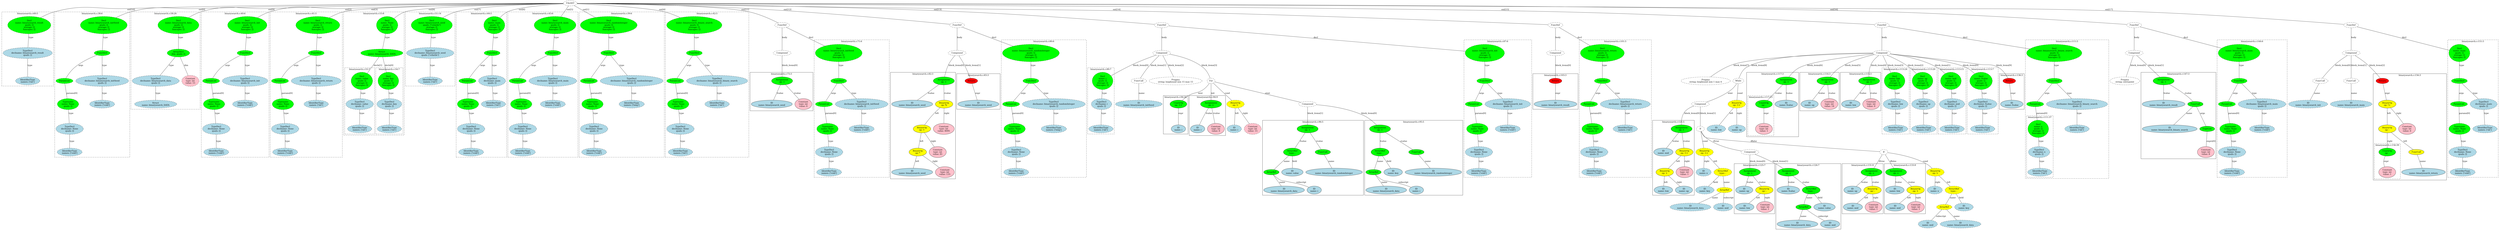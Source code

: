 strict graph "" {
	graph [bb="0,0,13738,1560"];
	node [label="\N"];
	subgraph cluster134 {
		graph [bb="6559,653.95,6689,914.85",
			label="binarysearch.c:94:26",
			lheight=0.21,
			lp="6624,903.35",
			lwidth=1.58
		];
		135	[fillcolor=lightblue,
			height=0.74639,
			label="ID
name: i",
			pos="6622,688.82",
			style=filled,
			width=1.1392];
		134	[fillcolor=green,
			height=0.74639,
			label="UnaryOp
op: ++",
			pos="6622,856.98",
			style=filled,
			width=1.316];
		134 -- 135	[label=expr,
			lp="6634.5,794.01",
			pos="6622,830.02 6622,798.89 6622,747.04 6622,715.87"];
	}
	subgraph cluster239 {
		graph [bb="10108,112.74,10342,452.78",
			label="binarysearch.c:131:9",
			lheight=0.21,
			lp="10225,441.28",
			lwidth=1.58
		];
		240	[fillcolor=lightblue,
			height=0.74639,
			label="ID
name: up",
			pos="10166,273.56",
			style=filled,
			width=1.3356];
		239	[fillcolor=green,
			height=0.74639,
			label="Assignment
op: =",
			pos="10276,394.91",
			style=filled,
			width=1.6106];
		239 -- 240	[label=lvalue,
			lp="10235,325.93",
			pos="10254,370.05 10235,349.09 10207,318.8 10188,297.98"];
		241	[fillcolor=yellow,
			height=0.74639,
			label="BinaryOp
op: -",
			pos="10282,273.56",
			style=filled,
			width=1.3749];
		239 -- 241	[label=rvalue,
			lp="10297,325.93",
			pos="10277,368.01 10278,348.13 10280,320.79 10281,300.82"];
		242	[fillcolor=lightblue,
			height=0.74639,
			label="ID
name: mid",
			pos="10170,158.22",
			style=filled,
			width=1.4928];
		241 -- 242	[label=left,
			lp="10246,221.19",
			pos="10259,249.63 10240,230.09 10212,202.15 10193,182.51"];
		243	[fillcolor=pink,
			height=1.041,
			label="Constant
type: int
value: 1",
			pos="10288,158.22",
			style=filled,
			width=1.2767];
		241 -- 243	[label=right,
			lp="10298,221.19",
			pos="10283,246.56 10284,231.53 10285,212.37 10286,195.84"];
	}
	subgraph cluster78 {
		graph [bb="4446,360.04,4853,1293.6",
			label="binarysearch.c:71:6",
			lheight=0.21,
			lp="4649.5,1282.1",
			lwidth=1.49,
			style=dashed
		];
		83	[fillcolor=lightblue,
			height=0.74639,
			label="IdentifierType
names: ['void']",
			pos="4529,394.91",
			style="filled,dashed",
			width=1.9053];
		82	[fillcolor=lightblue,
			height=1.041,
			label="TypeDecl
declname: None
quals: []",
			pos="4529,531.26",
			style="filled,dashed",
			width=2.082];
		82 -- 83	[label=type,
			lp="4541,468.28",
			pos="4529,493.55 4529,470.86 4529,442.29 4529,421.93"];
		81	[fillcolor=green,
			height=1.041,
			label="Typename
name: None
quals: []",
			pos="4521,688.82",
			style="filled,dashed",
			width=1.6303];
		81 -- 82	[label=type,
			lp="4538,604.63",
			pos="4522.9,651.34 4524.2,626.47 4525.8,593.65 4527.1,568.77"];
		80	[fillcolor=green,
			height=0.5,
			label=ParamList,
			pos="4501,856.98",
			style="filled,dashed",
			width=1.3179];
		80 -- 81	[label="params[0]",
			lp="4538,794.01",
			pos="4503.1,838.83 4506.2,812.46 4512.4,761.36 4516.6,726.43"];
		79	[fillcolor=green,
			height=0.5,
			label=FuncDecl,
			pos="4577,1014.5",
			style="filled,dashed",
			width=1.2457];
		79 -- 80	[label=args,
			lp="4550.5,930.35",
			pos="4568.7,996.6 4554.1,966.68 4523.9,904.81 4509.3,874.91"];
		84	[fillcolor=lightblue,
			height=1.041,
			label="TypeDecl
declname: binarysearch_initSeed
quals: []",
			pos="4706,856.98",
			style="filled,dashed",
			width=3.8694];
		79 -- 84	[label=type,
			lp="4662,930.35",
			pos="4590.6,997.19 4610.8,972.77 4649.4,926.19 4676.4,893.66"];
		85	[fillcolor=lightblue,
			height=0.74639,
			label="IdentifierType
names: ['void']",
			pos="4706,688.82",
			style="filled,dashed",
			width=1.9053];
		84 -- 85	[label=type,
			lp="4718,794.01",
			pos="4706,819.11 4706,787.74 4706,743.5 4706,715.76"];
		78	[fillcolor=green,
			height=1.6303,
			label="Decl
name: binarysearch_initSeed
quals: []
storage: []
funcspec: []",
			pos="4577,1203.9",
			style="filled,dashed",
			width=3.4177];
		78 -- 79	[label=type,
			lp="4589,1119.7",
			pos="4577,1145.2 4577,1106.5 4577,1058.1 4577,1032.8"];
	}
	subgraph cluster128 {
		graph [bb="6343,643.34,6551,914.85",
			label="binarysearch.c:94:9",
			lheight=0.21,
			lp="6447,903.35",
			lwidth=1.49
		];
		129	[fillcolor=lightblue,
			height=0.74639,
			label="ID
name: i",
			pos="6392,688.82",
			style=filled,
			width=1.1392];
		128	[fillcolor=green,
			height=0.74639,
			label="Assignment
op: =",
			pos="6485,856.98",
			style=filled,
			width=1.6106];
		128 -- 129	[label=lvalue,
			lp="6469,794.01",
			pos="6469.4,830.92 6463.8,821.73 6457.5,811.21 6452,801.51 6435.1,771.88 6416.7,737.18 6404.7,714.42"];
		130	[fillcolor=pink,
			height=1.041,
			label="Constant
type: int
value: 0",
			pos="6497,688.82",
			style=filled,
			width=1.2767];
		128 -- 130	[label=rvalue,
			lp="6507,794.01",
			pos="6486.9,830.02 6488.9,802.18 6492.1,757.76 6494.4,726.39"];
	}
	subgraph cluster74 {
		graph [bb="3812,979.67,4086,1483",
			label="binarysearch.c:60:5",
			lheight=0.21,
			lp="3949,1471.5",
			lwidth=1.49,
			style=dashed
		];
		76	[fillcolor=lightblue,
			height=0.74639,
			label="IdentifierType
names: ['int']",
			pos="3949,1014.5",
			style="filled,dashed",
			width=1.8463];
		75	[fillcolor=lightblue,
			height=1.041,
			label="TypeDecl
declname: binarysearch_result
quals: []",
			pos="3949,1203.9",
			style="filled,dashed",
			width=3.5748];
		75 -- 76	[label=type,
			lp="3961,1119.7",
			pos="3949,1166.3 3949,1129.6 3949,1073.9 3949,1041.5"];
		74	[fillcolor=green,
			height=1.6303,
			label="Decl
name: binarysearch_result
quals: []
storage: []
funcspec: []",
			pos="3941,1393.3",
			style="filled,dashed",
			width=3.1427];
		74 -- 75	[label=type,
			lp="3957,1309.1",
			pos="3943.5,1334.6 3944.8,1304.2 3946.3,1268 3947.4,1241.5"];
	}
	subgraph cluster121 {
		graph [bb="5933,653.95,6081,1104.2",
			label="binarysearch.c:89:7",
			lheight=0.21,
			lp="6007,1092.7",
			lwidth=1.49,
			style=dashed
		];
		123	[fillcolor=lightblue,
			height=0.74639,
			label="IdentifierType
names: ['int']",
			pos="6007,688.82",
			style="filled,dashed",
			width=1.8463];
		122	[fillcolor=lightblue,
			height=1.041,
			label="TypeDecl
declname: i
quals: []",
			pos="6010,856.98",
			style="filled,dashed",
			width=1.5713];
		122 -- 123	[label=type,
			lp="6021,794.01",
			pos="6009.3,819.11 6008.8,787.74 6008,743.5 6007.5,715.76"];
		121	[fillcolor=green,
			height=1.6303,
			label="Decl
name: i
quals: []
storage: []
funcspec: []",
			pos="6015,1014.5",
			style="filled,dashed",
			width=1.591];
		121 -- 122	[label=type,
			lp="6025,930.35",
			pos="6013.1,955.62 6012.5,935.23 6011.8,912.9 6011.2,894.74"];
	}
	subgraph cluster224 {
		graph [bb="9506,8,9862,452.78",
			label="binarysearch.c:126:7",
			lheight=0.21,
			lp="9684,441.28",
			lwidth=1.58
		];
		225	[fillcolor=lightblue,
			height=0.74639,
			label="ID
name: fvalue",
			pos="9579,273.56",
			style=filled,
			width=1.7285];
		224	[fillcolor=green,
			height=0.74639,
			label="Assignment
op: =",
			pos="9625,394.91",
			style=filled,
			width=1.6106];
		224 -- 225	[label=lvalue,
			lp="9618,325.93",
			pos="9615.1,368.31 9607.4,348.17 9596.6,320.25 9588.9,300.12"];
		226	[fillcolor=green,
			height=0.74639,
			label="StructRef
type: .",
			pos="9707,273.56",
			style=filled,
			width=1.3356];
		224 -- 226	[label=rvalue,
			lp="9693,325.93",
			pos="9642,369.18 9656.2,348.56 9676.2,319.35 9690.3,298.85"];
		227	[fillcolor=green,
			height=0.5,
			label=ArrayRef,
			pos="9660,158.22",
			style=filled,
			width=1.2277];
		226 -- 227	[label=name,
			lp="9703.5,221.19",
			pos="9696.5,247.13 9687.5,225.46 9674.8,194.93 9667,176.14"];
		230	[fillcolor=lightblue,
			height=0.74639,
			label="ID
name: value",
			pos="9781,158.22",
			style=filled,
			width=1.6303];
		226 -- 230	[label=field,
			lp="9756.5,221.19",
			pos="9723.1,247.97 9735.4,229.09 9752.3,203.12 9764.7,184.15"];
		228	[fillcolor=lightblue,
			height=0.74639,
			label="ID
name: binarysearch_data",
			pos="9621,42.87",
			style=filled,
			width=2.9856];
		227 -- 228	[label=name,
			lp="9656.5,95.24",
			pos="9654.1,140 9647.6,121.3 9637.3,91.214 9629.9,69.681"];
		229	[fillcolor=lightblue,
			height=0.74639,
			label="ID
name: mid",
			pos="9800,42.87",
			style=filled,
			width=1.4928];
		227 -- 229	[label=subscript,
			lp="9768.5,95.24",
			pos="9678.5,141.44 9688.7,132.88 9701.5,122.15 9713,112.74 9732.4,96.918 9754.5,79.405 9771.6,65.999"];
	}
	subgraph cluster166 {
		graph [bb="11155,352.04,11606,1293.6",
			label="binarysearch.c:111:5",
			lheight=0.21,
			lp="11380,1282.1",
			lwidth=1.58,
			style=dashed
		];
		subgraph cluster169 {
			graph [bb="11163,360.04,11311,778.51",
				label="binarysearch.c:111:37",
				lheight=0.21,
				lp="11237,767.01",
				lwidth=1.68,
				style=dashed
			];
			171	[fillcolor=lightblue,
				height=0.74639,
				label="IdentifierType
names: ['int']",
				pos="11237,394.91",
				style="filled,dashed",
				width=1.8463];
			170	[fillcolor=lightblue,
				height=1.041,
				label="TypeDecl
declname: x
quals: []",
				pos="11233,531.26",
				style="filled,dashed",
				width=1.6303];
			170 -- 171	[label=type,
				lp="11247,468.28",
				pos="11234,493.55 11235,470.86 11236,442.29 11236,421.93"];
			169	[fillcolor=green,
				height=1.6303,
				label="Decl
name: x
quals: []
storage: []
funcspec: []",
				pos="11229,688.82",
				style="filled,dashed",
				width=1.591];
			169 -- 170	[label=type,
				lp="11244,604.63",
				pos="11230,629.89 11231,609.51 11232,587.17 11232,569.01"];
		}
		168	[fillcolor=green,
			height=0.5,
			label=ParamList,
			pos="11210,856.98",
			style="filled,dashed",
			width=1.3179];
		168 -- 169	[label="params[0]",
			lp="11246,794.01",
			pos="11212,838.83 11214,817.35 11219,779.47 11222,747.28"];
		167	[fillcolor=green,
			height=0.5,
			label=FuncDecl,
			pos="11309,1014.5",
			style="filled,dashed",
			width=1.2457];
		167 -- 168	[label=args,
			lp="11272,930.35",
			pos="11298,996.9 11279,967.11 11240,905.02 11221,874.98"];
		172	[fillcolor=lightblue,
			height=1.041,
			label="TypeDecl
declname: binarysearch_binary_search
quals: []",
			pos="11437,856.98",
			style="filled,dashed",
			width=4.4783];
		167 -- 172	[label=type,
			lp="11393,930.35",
			pos="11322,997.19 11342,972.85 11381,926.48 11407,893.97"];
		173	[fillcolor=lightblue,
			height=0.74639,
			label="IdentifierType
names: ['int']",
			pos="11437,688.82",
			style="filled,dashed",
			width=1.8463];
		172 -- 173	[label=type,
			lp="11449,794.01",
			pos="11437,819.11 11437,787.74 11437,743.5 11437,715.76"];
		166	[fillcolor=green,
			height=1.6303,
			label="Decl
name: binarysearch_binary_search
quals: []
storage: []
funcspec: []",
			pos="11309,1203.9",
			style="filled,dashed",
			width=4.0462];
		166 -- 167	[label=type,
			lp="11321,1119.7",
			pos="11309,1145.2 11309,1106.5 11309,1058.1 11309,1032.8"];
	}
	subgraph cluster163 {
		graph [bb="8388,822.11,8630,1063.5",
			label="binarysearch.c:103:3",
			lheight=0.21,
			lp="8509,1052",
			lwidth=1.58
		];
		164	[fillcolor=lightblue,
			height=0.74639,
			label="ID
name: binarysearch_result",
			pos="8509,856.98",
			style=filled,
			width=3.1427];
		163	[fillcolor=red,
			height=0.5,
			label=Return,
			pos="8509,1014.5",
			style=filled,
			width=0.95686];
		163 -- 164	[label=expr,
			lp="8521.5,930.35",
			pos="8509,996.3 8509,969.09 8509,916 8509,884.1"];
	}
	subgraph cluster219 {
		graph [bb="9870,112.74,10100,452.78",
			label="binarysearch.c:125:7",
			lheight=0.21,
			lp="9985,441.28",
			lwidth=1.58
		];
		220	[fillcolor=lightblue,
			height=0.74639,
			label="ID
name: up",
			pos="9926,273.56",
			style=filled,
			width=1.3356];
		219	[fillcolor=green,
			height=0.74639,
			label="Assignment
op: =",
			pos="9936,394.91",
			style=filled,
			width=1.6106];
		219 -- 220	[label=lvalue,
			lp="9948,325.93",
			pos="9933.8,368.01 9932.2,348 9929.8,320.42 9928.2,300.41"];
		221	[fillcolor=yellow,
			height=0.74639,
			label="BinaryOp
op: -",
			pos="10042,273.56",
			style=filled,
			width=1.3749];
		219 -- 221	[label=rvalue,
			lp="10019,325.93",
			pos="9957.5,369.76 9976,348.92 10003,318.98 10021,298.27"];
		222	[fillcolor=lightblue,
			height=0.74639,
			label="ID
name: low",
			pos="9930,158.22",
			style=filled,
			width=1.4535];
		221 -- 222	[label=left,
			lp="10006,221.19",
			pos="10019,249.63 10000,230.09 9972.4,202.15 9953,182.51"];
		223	[fillcolor=pink,
			height=1.041,
			label="Constant
type: int
value: 1",
			pos="10046,158.22",
			style=filled,
			width=1.2767];
		221 -- 223	[label=right,
			lp="10057,221.19",
			pos="10043,246.56 10043,231.53 10044,212.37 10045,195.84"];
	}
	subgraph cluster2 {
		graph [bb="8,496.39,415,1483",
			label="binarysearch.c:38:6",
			lheight=0.21,
			lp="211.5,1471.5",
			lwidth=1.49,
			style=dashed
		];
		7	[fillcolor=lightblue,
			height=0.74639,
			label="IdentifierType
names: ['void']",
			pos="91,531.26",
			style="filled,dashed",
			width=1.9053];
		6	[fillcolor=lightblue,
			height=1.041,
			label="TypeDecl
declname: None
quals: []",
			pos="91,688.82",
			style="filled,dashed",
			width=2.082];
		6 -- 7	[label=type,
			lp="103,604.63",
			pos="91,650.95 91,622.38 91,583.51 91,558.16"];
		5	[fillcolor=green,
			height=1.041,
			label="Typename
name: None
quals: []",
			pos="79,856.98",
			style="filled,dashed",
			width=1.6303];
		5 -- 6	[label=type,
			lp="96,794.01",
			pos="81.633,819.52 83.627,791.91 86.355,754.14 88.352,726.48"];
		4	[fillcolor=green,
			height=0.5,
			label=ParamList,
			pos="63,1014.5",
			style="filled,dashed",
			width=1.3179];
		4 -- 5	[label="params[0]",
			lp="100,930.35",
			pos="64.773,996.3 67.288,971.86 71.949,926.54 75.25,894.44"];
		3	[fillcolor=green,
			height=0.5,
			label=FuncDecl,
			pos="268,1203.9",
			style="filled,dashed",
			width=1.2457];
		3 -- 4	[label=args,
			lp="157.5,1119.7",
			pos="241.02,1189.4 209.37,1172.5 156.59,1141.4 120,1104.2 98.57,1082.4 80.843,1051.3 71.107,1032.3"];
		8	[fillcolor=lightblue,
			height=1.041,
			label="TypeDecl
declname: binarysearch_initSeed
quals: []",
			pos="268,1014.5",
			style="filled,dashed",
			width=3.8694];
		3 -- 8	[label=type,
			lp="280,1119.7",
			pos="268,1185.6 268,1155.5 268,1092.6 268,1052.3"];
		9	[fillcolor=lightblue,
			height=0.74639,
			label="IdentifierType
names: ['void']",
			pos="268,856.98",
			style="filled,dashed",
			width=1.9053];
		8 -- 9	[label=type,
			lp="280,930.35",
			pos="268,976.68 268,948.11 268,909.24 268,883.89"];
		2	[fillcolor=green,
			height=1.6303,
			label="Decl
name: binarysearch_initSeed
quals: []
storage: []
funcspec: []",
			pos="276,1393.3",
			style="filled,dashed",
			width=3.4177];
		2 -- 3	[label=type,
			lp="285,1309.1",
			pos="273.53,1334.6 271.88,1295.8 269.82,1247.5 268.74,1222.2"];
	}
	subgraph cluster69 {
		graph [bb="3428,822.11,3804,1483",
			label="binarysearch.c:58:26",
			lheight=0.21,
			lp="3616,1471.5",
			lwidth=1.58,
			style=dashed
		];
		72	[fillcolor=lightblue,
			height=0.74639,
			label="Struct
name: binarysearch_DATA",
			pos="3560,856.98",
			style="filled,dashed",
			width=3.2605];
		71	[fillcolor=lightblue,
			height=1.041,
			label="TypeDecl
declname: binarysearch_data
quals: []",
			pos="3560,1014.5",
			style="filled,dashed",
			width=3.4373];
		71 -- 72	[label=type,
			lp="3572,930.35",
			pos="3560,976.68 3560,948.11 3560,909.24 3560,883.89"];
		70	[fillcolor=green,
			height=0.74639,
			label="ArrayDecl
dim_quals: []",
			pos="3560,1203.9",
			style="filled,dashed",
			width=1.7678];
		70 -- 71	[label=type,
			lp="3572,1119.7",
			pos="3560,1176.9 3560,1144.5 3560,1089 3560,1052.3"];
		73	[fillcolor=pink,
			height=1.041,
			label="Constant
type: int
value: 15",
			pos="3749,1014.5",
			style="filled,dashed",
			width=1.316];
		70 -- 73	[label=dim,
			lp="3695,1119.7",
			pos="3595.9,1181.5 3624.4,1163.4 3664.2,1135.3 3693,1104.2 3708.1,1087.9 3721.5,1067 3731.5,1049.6"];
		69	[fillcolor=green,
			height=1.6303,
			label="Decl
name: binarysearch_data
quals: []
storage: []
funcspec: []",
			pos="3551,1393.3",
			style="filled,dashed",
			width=2.9856];
		69 -- 70	[label=type,
			lp="3568,1309.1",
			pos="3553.8,1334.6 3555.4,1299.9 3557.5,1257.6 3558.8,1230.9"];
	}
	subgraph cluster112 {
		graph [bb="8011,360.04,8380,1293.6",
			label="binarysearch.c:87:6",
			lheight=0.21,
			lp="8195.5,1282.1",
			lwidth=1.49,
			style=dashed
		];
		117	[fillcolor=lightblue,
			height=0.74639,
			label="IdentifierType
names: ['void']",
			pos="8094,394.91",
			style="filled,dashed",
			width=1.9053];
		116	[fillcolor=lightblue,
			height=1.041,
			label="TypeDecl
declname: None
quals: []",
			pos="8094,531.26",
			style="filled,dashed",
			width=2.082];
		116 -- 117	[label=type,
			lp="8106,468.28",
			pos="8094,493.55 8094,470.86 8094,442.29 8094,421.93"];
		115	[fillcolor=green,
			height=1.041,
			label="Typename
name: None
quals: []",
			pos="8082,688.82",
			style="filled,dashed",
			width=1.6303];
		115 -- 116	[label=type,
			lp="8101,604.63",
			pos="8084.8,651.34 8086.7,626.47 8089.3,593.65 8091.2,568.77"];
		114	[fillcolor=green,
			height=0.5,
			label=ParamList,
			pos="8066,856.98",
			style="filled,dashed",
			width=1.3179];
		114 -- 115	[label="params[0]",
			lp="8101,794.01",
			pos="8067.7,838.83 8070.2,812.46 8075.1,761.36 8078.5,726.43"];
		113	[fillcolor=green,
			height=0.5,
			label=FuncDecl,
			pos="8124,1014.5",
			style="filled,dashed",
			width=1.2457];
		113 -- 114	[label=args,
			lp="8106.5,930.35",
			pos="8117.7,996.6 8106.5,966.68 8083.5,904.81 8072.3,874.91"];
		118	[fillcolor=lightblue,
			height=1.041,
			label="TypeDecl
declname: binarysearch_init
quals: []",
			pos="8252,856.98",
			style="filled,dashed",
			width=3.3391];
		113 -- 118	[label=type,
			lp="8208,930.35",
			pos="8137.5,997.19 8157.6,972.7 8196.1,925.89 8222.9,893.35"];
		119	[fillcolor=lightblue,
			height=0.74639,
			label="IdentifierType
names: ['void']",
			pos="8252,688.82",
			style="filled,dashed",
			width=1.9053];
		118 -- 119	[label=type,
			lp="8264,794.01",
			pos="8252,819.11 8252,787.74 8252,743.5 8252,715.76"];
		112	[fillcolor=green,
			height=1.6303,
			label="Decl
name: binarysearch_init
quals: []
storage: []
funcspec: []",
			pos="8124,1203.9",
			style="filled,dashed",
			width=2.907];
		112 -- 113	[label=type,
			lp="8136,1119.7",
			pos="8124,1145.2 8124,1106.5 8124,1058.1 8124,1032.8"];
	}
	subgraph cluster109 {
		graph [bb="4861,822.11,5095,1063.5",
			label="binarysearch.c:83:3",
			lheight=0.21,
			lp="4978,1052",
			lwidth=1.49
		];
		110	[fillcolor=lightblue,
			height=0.74639,
			label="ID
name: binarysearch_seed",
			pos="4978,856.98",
			style=filled,
			width=3.0248];
		109	[fillcolor=red,
			height=0.5,
			label=Return,
			pos="5029,1014.5",
			style=filled,
			width=0.95686];
		109 -- 110	[label=expr,
			lp="5016.5,930.35",
			pos="5023.4,996.6 5014.5,969.43 4997,915.94 4986.5,883.93"];
	}
	subgraph cluster203 {
		graph [bb="9036,238.69,9276,746.69",
			label="binarysearch.c:121:5",
			lheight=0.21,
			lp="9156,735.19",
			lwidth=1.58
		];
		204	[fillcolor=lightblue,
			height=0.74639,
			label="ID
name: mid",
			pos="9098,531.26",
			style=filled,
			width=1.4928];
		203	[fillcolor=green,
			height=0.74639,
			label="Assignment
op: =",
			pos="9207,688.82",
			style=filled,
			width=1.6106];
		203 -- 204	[label=lvalue,
			lp="9170,604.63",
			pos="9189.5,662.82 9169.1,633.71 9135.6,585.91 9115.3,556.93"];
		205	[fillcolor=yellow,
			height=0.74639,
			label="BinaryOp
op: >>",
			pos="9219,531.26",
			style=filled,
			width=1.3749];
		203 -- 205	[label=rvalue,
			lp="9231,604.63",
			pos="9209,661.78 9211.2,632.98 9214.8,586.85 9217,558.12"];
		206	[fillcolor=yellow,
			height=0.74639,
			label="BinaryOp
op: +",
			pos="9108,394.91",
			style=filled,
			width=1.3749];
		205 -- 206	[label=left,
			lp="9183.5,468.28",
			pos="9199.4,506.55 9179.2,482.14 9148,444.32 9127.8,419.83"];
		209	[fillcolor=pink,
			height=1.041,
			label="Constant
type: int
value: 1",
			pos="9221,394.91",
			style=filled,
			width=1.2767];
		205 -- 209	[label=right,
			lp="9233,468.28",
			pos="9219.4,504.35 9219.7,483.92 9220.1,455.16 9220.5,432.4"];
		207	[fillcolor=lightblue,
			height=0.74639,
			label="ID
name: low",
			pos="9098,273.56",
			style=filled,
			width=1.4535];
		206 -- 207	[label=left,
			lp="9112.5,325.93",
			pos="9105.8,368.01 9104.2,348.13 9101.9,320.79 9100.2,300.82"];
		208	[fillcolor=lightblue,
			height=0.74639,
			label="ID
name: up",
			pos="9216,273.56",
			style=filled,
			width=1.3356];
		206 -- 208	[label=right,
			lp="9188,325.93",
			pos="9129.3,370.33 9148.3,349.41 9175.8,319 9194.7,298.09"];
	}
	subgraph cluster18 {
		graph [bb="889,496.39,1258,1483",
			label="binarysearch.c:40:6",
			lheight=0.21,
			lp="1073.5,1471.5",
			lwidth=1.49,
			style=dashed
		];
		23	[fillcolor=lightblue,
			height=0.74639,
			label="IdentifierType
names: ['void']",
			pos="972,531.26",
			style="filled,dashed",
			width=1.9053];
		22	[fillcolor=lightblue,
			height=1.041,
			label="TypeDecl
declname: None
quals: []",
			pos="972,688.82",
			style="filled,dashed",
			width=2.082];
		22 -- 23	[label=type,
			lp="984,604.63",
			pos="972,650.95 972,622.38 972,583.51 972,558.16"];
		21	[fillcolor=green,
			height=1.041,
			label="Typename
name: None
quals: []",
			pos="960,856.98",
			style="filled,dashed",
			width=1.6303];
		21 -- 22	[label=type,
			lp="977,794.01",
			pos="962.63,819.52 964.63,791.91 967.35,754.14 969.35,726.48"];
		20	[fillcolor=green,
			height=0.5,
			label=ParamList,
			pos="944,1014.5",
			style="filled,dashed",
			width=1.3179];
		20 -- 21	[label="params[0]",
			lp="981,930.35",
			pos="945.77,996.3 948.29,971.86 952.95,926.54 956.25,894.44"];
		19	[fillcolor=green,
			height=0.5,
			label=FuncDecl,
			pos="1130,1203.9",
			style="filled,dashed",
			width=1.2457];
		19 -- 20	[label=args,
			lp="1035.5,1119.7",
			pos="1106.1,1188.3 1078.6,1170.7 1033.1,1139.1 1001,1104.2 980.41,1081.9 962.56,1051.2 952.55,1032.4"];
		24	[fillcolor=lightblue,
			height=1.041,
			label="TypeDecl
declname: binarysearch_init
quals: []",
			pos="1130,1014.5",
			style="filled,dashed",
			width=3.3391];
		19 -- 24	[label=type,
			lp="1142,1119.7",
			pos="1130,1185.6 1130,1155.5 1130,1092.6 1130,1052.3"];
		25	[fillcolor=lightblue,
			height=0.74639,
			label="IdentifierType
names: ['void']",
			pos="1130,856.98",
			style="filled,dashed",
			width=1.9053];
		24 -- 25	[label=type,
			lp="1142,930.35",
			pos="1130,976.68 1130,948.11 1130,909.24 1130,883.89"];
		18	[fillcolor=green,
			height=1.6303,
			label="Decl
name: binarysearch_init
quals: []
storage: []
funcspec: []",
			pos="1138,1393.3",
			style="filled,dashed",
			width=2.907];
		18 -- 19	[label=type,
			lp="1147,1309.1",
			pos="1135.5,1334.6 1133.9,1295.8 1131.8,1247.5 1130.7,1222.2"];
	}
	subgraph cluster26 {
		graph [bb="1266,496.39,1656,1483",
			label="binarysearch.c:41:5",
			lheight=0.21,
			lp="1461,1471.5",
			lwidth=1.49,
			style=dashed
		];
		31	[fillcolor=lightblue,
			height=0.74639,
			label="IdentifierType
names: ['void']",
			pos="1349,531.26",
			style="filled,dashed",
			width=1.9053];
		30	[fillcolor=lightblue,
			height=1.041,
			label="TypeDecl
declname: None
quals: []",
			pos="1349,688.82",
			style="filled,dashed",
			width=2.082];
		30 -- 31	[label=type,
			lp="1361,604.63",
			pos="1349,650.95 1349,622.38 1349,583.51 1349,558.16"];
		29	[fillcolor=green,
			height=1.041,
			label="Typename
name: None
quals: []",
			pos="1341,856.98",
			style="filled,dashed",
			width=1.6303];
		29 -- 30	[label=type,
			lp="1357,794.01",
			pos="1342.8,819.52 1344.1,791.91 1345.9,754.14 1347.2,726.48"];
		28	[fillcolor=green,
			height=0.5,
			label=ParamList,
			pos="1321,1014.5",
			style="filled,dashed",
			width=1.3179];
		28 -- 29	[label="params[0]",
			lp="1361,930.35",
			pos="1323.2,996.3 1326.4,971.86 1332.2,926.54 1336.3,894.44"];
		27	[fillcolor=green,
			height=0.5,
			label=FuncDecl,
			pos="1517,1203.9",
			style="filled,dashed",
			width=1.2457];
		27 -- 28	[label=args,
			lp="1412.5,1119.7",
			pos="1491.5,1189.1 1461.5,1172 1411.6,1140.7 1377,1104.2 1356.2,1082.3 1338.8,1051.5 1329.2,1032.6"];
		32	[fillcolor=lightblue,
			height=1.041,
			label="TypeDecl
declname: binarysearch_return
quals: []",
			pos="1517,1014.5",
			style="filled,dashed",
			width=3.6337];
		27 -- 32	[label=type,
			lp="1529,1119.7",
			pos="1517,1185.6 1517,1155.5 1517,1092.6 1517,1052.3"];
		33	[fillcolor=lightblue,
			height=0.74639,
			label="IdentifierType
names: ['int']",
			pos="1517,856.98",
			style="filled,dashed",
			width=1.8463];
		32 -- 33	[label=type,
			lp="1529,930.35",
			pos="1517,976.68 1517,948.11 1517,909.24 1517,883.89"];
		26	[fillcolor=green,
			height=1.6303,
			label="Decl
name: binarysearch_return
quals: []
storage: []
funcspec: []",
			pos="1525,1393.3",
			style="filled,dashed",
			width=3.182];
		26 -- 27	[label=type,
			lp="1534,1309.1",
			pos="1522.5,1334.6 1520.9,1295.8 1518.8,1247.5 1517.7,1222.2"];
	}
	subgraph cluster193 {
		graph [bb="10714,635.34,10999,1072.4",
			label="binarysearch.c:117:3",
			lheight=0.21,
			lp="10856,1060.9",
			lwidth=1.58
		];
		subgraph cluster195 {
			graph [bb="10722,643.34,10859,914.85",
				label="binarysearch.c:117:13",
				lheight=0.21,
				lp="10790,903.35",
				lwidth=1.68,
				style=dashed
			];
			196	[fillcolor=pink,
				height=1.041,
				label="Constant
type: int
value: 1",
				pos="10790,688.82",
				style=filled,
				width=1.2767];
			195	[fillcolor=green,
				height=0.74639,
				label="UnaryOp
op: -",
				pos="10790,856.98",
				style=filled,
				width=1.316];
			195 -- 196	[label=expr,
				lp="10802,794.01",
				pos="10790,830.02 10790,802.18 10790,757.76 10790,726.39"];
		}
		194	[fillcolor=lightblue,
			height=0.74639,
			label="ID
name: fvalue",
			pos="10929,856.98",
			style=filled,
			width=1.7285];
		193	[fillcolor=green,
			height=0.74639,
			label="Assignment
op: =",
			pos="10790,1014.5",
			style=filled,
			width=1.6106];
		193 -- 195	[label=rvalue,
			lp="10807,930.35",
			pos="10790,987.51 10790,958.79 10790,912.85 10790,884.11"];
		193 -- 194	[label=lvalue,
			lp="10885,930.35",
			pos="10812,989.24 10838,960.1 10881,911.55 10907,882.38"];
	}
	subgraph cluster61 {
		graph [bb="3078,645.95,3420,1483",
			label="binarysearch.c:53:8",
			lheight=0.21,
			lp="3249,1471.5",
			lwidth=1.49,
			style=dashed
		];
		subgraph cluster66 {
			graph [bb="3246,653.95,3412,1104.2",
				label="binarysearch.c:55:7",
				lheight=0.21,
				lp="3329,1092.7",
				lwidth=1.49,
				style=dashed
			];
			68	[fillcolor=lightblue,
				height=0.74639,
				label="IdentifierType
names: ['int']",
				pos="3329,688.82",
				style="filled,dashed",
				width=1.8463];
			67	[fillcolor=lightblue,
				height=1.041,
				label="TypeDecl
declname: value
quals: []",
				pos="3329,856.98",
				style="filled,dashed",
				width=2.082];
			67 -- 68	[label=type,
				lp="3341,794.01",
				pos="3329,819.11 3329,787.74 3329,743.5 3329,715.76"];
			66	[fillcolor=green,
				height=1.6303,
				label="Decl
name: value
quals: []
storage: []
funcspec: []",
				pos="3321,1014.5",
				style="filled,dashed",
				width=1.6303];
			66 -- 67	[label=type,
				lp="3338,930.35",
				pos="3324,955.62 3325,935.23 3326.2,912.9 3327.1,894.74"];
		}
		subgraph cluster63 {
			graph [bb="3086,653.95,3238,1104.2",
				label="binarysearch.c:54:7",
				lheight=0.21,
				lp="3162,1092.7",
				lwidth=1.49,
				style=dashed
			];
			65	[fillcolor=lightblue,
				height=0.74639,
				label="IdentifierType
names: ['int']",
				pos="3162,688.82",
				style="filled,dashed",
				width=1.8463];
			64	[fillcolor=lightblue,
				height=1.041,
				label="TypeDecl
declname: key
quals: []",
				pos="3162,856.98",
				style="filled,dashed",
				width=1.8856];
			64 -- 65	[label=type,
				lp="3174,794.01",
				pos="3162,819.11 3162,787.74 3162,743.5 3162,715.76"];
			63	[fillcolor=green,
				height=1.6303,
				label="Decl
name: key
quals: []
storage: []
funcspec: []",
				pos="3170,1014.5",
				style="filled,dashed",
				width=1.591];
			63 -- 64	[label=type,
				lp="3178,930.35",
				pos="3167,955.62 3166,935.23 3164.8,912.9 3163.9,894.74"];
		}
		62	[fillcolor=green,
			height=0.74639,
			label="Struct
name: binarysearch_DATA",
			pos="3295,1203.9",
			style="filled,dashed",
			width=3.2605];
		62 -- 63	[label="decls[0]",
			lp="3266,1119.7",
			pos="3277.9,1177.3 3258.4,1148.1 3226.2,1099.8 3202.1,1063.6"];
		62 -- 66	[label="decls[1]",
			lp="3330,1119.7",
			pos="3298.6,1176.9 3302.3,1150.1 3308.2,1107.6 3313,1073"];
		61	[fillcolor=green,
			height=1.6303,
			label="Decl
name: None
quals: []
storage: []
funcspec: []",
			pos="3338,1393.3",
			style="filled,dashed",
			width=1.6303];
		61 -- 62	[label=type,
			lp="3333,1309.1",
			pos="3325,1335.8 3317,1300.9 3307.1,1257.8 3300.9,1230.8"];
	}
	subgraph cluster58 {
		graph [bb="2806,979.67,3070,1483",
			label="binarysearch.c:51:14",
			lheight=0.21,
			lp="2938,1471.5",
			lwidth=1.58,
			style=dashed
		];
		60	[fillcolor=lightblue,
			height=0.74639,
			label="IdentifierType
names: ['int']",
			pos="2938,1014.5",
			style="filled,dashed",
			width=1.8463];
		59	[fillcolor=lightblue,
			height=1.041,
			label="TypeDecl
declname: binarysearch_seed
quals: ['volatile']",
			pos="2938,1203.9",
			style="filled,dashed",
			width=3.457];
		59 -- 60	[label=type,
			lp="2950,1119.7",
			pos="2938,1166.3 2938,1129.6 2938,1073.9 2938,1041.5"];
		58	[fillcolor=green,
			height=1.6303,
			label="Decl
name: binarysearch_seed
quals: ['volatile']
storage: []
funcspec: []",
			pos="2946,1393.3",
			style="filled,dashed",
			width=3.0248];
		58 -- 59	[label=type,
			lp="2955,1309.1",
			pos="2943.5,1334.6 2942.2,1304.2 2940.7,1268 2939.6,1241.5"];
	}
	subgraph cluster100 {
		graph [bb="5103,349.43,5459,1072.4",
			label="binarysearch.c:82:3",
			lheight=0.21,
			lp="5281,1060.9",
			lwidth=1.49
		];
		101	[fillcolor=lightblue,
			height=0.74639,
			label="ID
name: binarysearch_seed",
			pos="5220,856.98",
			style=filled,
			width=3.0248];
		100	[fillcolor=green,
			height=0.74639,
			label="Assignment
op: =",
			pos="5220,1014.5",
			style=filled,
			width=1.6106];
		100 -- 101	[label=lvalue,
			lp="5237,930.35",
			pos="5220,987.51 5220,958.79 5220,912.85 5220,884.11"];
		102	[fillcolor=yellow,
			height=0.74639,
			label="BinaryOp
op: %",
			pos="5396,856.98",
			style=filled,
			width=1.3749];
		100 -- 102	[label=rvalue,
			lp="5346,930.35",
			pos="5248.2,991.02 5272.4,971.4 5308.1,941.93 5338,914.85 5349.9,904.06 5362.7,891.6 5373.3,881.1"];
		103	[fillcolor=yellow,
			height=0.74639,
			label="BinaryOp
op: +",
			pos="5270,688.82",
			style=filled,
			width=1.3749];
		102 -- 103	[label=left,
			lp="5355.5,794.01",
			pos="5374,832.64 5360.2,817.63 5342.4,797.46 5328,778.51 5312.2,757.71 5296.1,732.69 5284.9,714.54"];
		108	[fillcolor=pink,
			height=1.041,
			label="Constant
type: int
value: 8095",
			pos="5394,688.82",
			style=filled,
			width=1.5713];
		102 -- 108	[label=right,
			lp="5409,794.01",
			pos="5395.7,830.02 5395.4,802.18 5394.8,757.76 5394.4,726.39"];
		104	[fillcolor=yellow,
			height=0.74639,
			label="BinaryOp
op: *",
			pos="5231,531.26",
			style=filled,
			width=1.3749];
		103 -- 104	[label=left,
			lp="5259.5,604.63",
			pos="5263,661.93 5259.1,647.33 5254.2,628.74 5250,612.13 5245.5,594.16 5240.7,573.84 5237,558.2"];
		107	[fillcolor=pink,
			height=1.041,
			label="Constant
type: int
value: 81",
			pos="5346,531.26",
			style=filled,
			width=1.316];
		103 -- 107	[label=right,
			lp="5326,604.63",
			pos="5282.4,662.48 5295.1,636.39 5315.1,595.57 5329.2,566.6"];
		105	[fillcolor=lightblue,
			height=0.74639,
			label="ID
name: binarysearch_seed",
			pos="5220,394.91",
			style=filled,
			width=3.0248];
		104 -- 105	[label=left,
			lp="5236.5,468.28",
			pos="5228.9,504.35 5226.9,480.72 5224.1,445.95 5222.2,422.19"];
		106	[fillcolor=pink,
			height=1.041,
			label="Constant
type: int
value: 133",
			pos="5399,394.91",
			style=filled,
			width=1.4535];
		104 -- 106	[label=right,
			lp="5341,468.28",
			pos="5258.7,508.96 5268.5,501.53 5279.7,493.2 5290,485.78 5311,470.65 5317.8,468.98 5338,452.78 5348.4,444.44 5359.2,434.75 5368.8,425.76"];
	}
	subgraph cluster190 {
		graph [bb="10482,811.51,10706,1072.4",
			label="binarysearch.c:116:3",
			lheight=0.21,
			lp="10594,1060.9",
			lwidth=1.58
		];
		191	[fillcolor=lightblue,
			height=0.74639,
			label="ID
name: up",
			pos="10538,856.98",
			style=filled,
			width=1.3356];
		190	[fillcolor=green,
			height=0.74639,
			label="Assignment
op: =",
			pos="10548,1014.5",
			style=filled,
			width=1.6106];
		190 -- 191	[label=lvalue,
			lp="10560,930.35",
			pos="10546,987.51 10544,958.7 10542,912.58 10540,883.85"];
		192	[fillcolor=pink,
			height=1.041,
			label="Constant
type: int
value: 14",
			pos="10651,856.98",
			style=filled,
			width=1.316];
		190 -- 192	[label=rvalue,
			lp="10623,930.35",
			pos="10565,988.55 10582,961.93 10610,919.68 10629,890.48"];
	}
	subgraph cluster187 {
		graph [bb="10244,811.51,10474,1072.4",
			label="binarysearch.c:115:3",
			lheight=0.21,
			lp="10359,1060.9",
			lwidth=1.58
		];
		188	[fillcolor=lightblue,
			height=0.74639,
			label="ID
name: low",
			pos="10304,856.98",
			style=filled,
			width=1.4535];
		187	[fillcolor=green,
			height=0.74639,
			label="Assignment
op: =",
			pos="10310,1014.5",
			style=filled,
			width=1.6106];
		187 -- 188	[label=lvalue,
			lp="10324,930.35",
			pos="10309,987.51 10308,958.79 10306,912.85 10305,884.11"];
		189	[fillcolor=pink,
			height=1.041,
			label="Constant
type: int
value: 0",
			pos="10420,856.98",
			style=filled,
			width=1.2767];
		187 -- 189	[label=rvalue,
			lp="10389,930.35",
			pos="10327,988.89 10346,962.08 10377,919.13 10398,889.79"];
	}
	subgraph cluster184 {
		graph [bb="10082,653.95,10236,1104.2",
			label="binarysearch.c:113:24",
			lheight=0.21,
			lp="10159,1092.7",
			lwidth=1.68,
			style=dashed
		];
		186	[fillcolor=lightblue,
			height=0.74639,
			label="IdentifierType
names: ['int']",
			pos="10159,688.82",
			style="filled,dashed",
			width=1.8463];
		185	[fillcolor=lightblue,
			height=1.041,
			label="TypeDecl
declname: low
quals: []",
			pos="10159,856.98",
			style="filled,dashed",
			width=1.9053];
		185 -- 186	[label=type,
			lp="10171,794.01",
			pos="10159,819.11 10159,787.74 10159,743.5 10159,715.76"];
		184	[fillcolor=green,
			height=1.6303,
			label="Decl
name: low
quals: []
storage: []
funcspec: []",
			pos="10153,1014.5",
			style="filled,dashed",
			width=1.591];
		184 -- 185	[label=type,
			lp="10169,930.35",
			pos="10155,955.62 10156,935.23 10157,912.9 10158,894.74"];
	}
	subgraph cluster154 {
		graph [bb="8638,360.04,9028,1293.6",
			label="binarysearch.c:101:5",
			lheight=0.21,
			lp="8833,1282.1",
			lwidth=1.58,
			style=dashed
		];
		159	[fillcolor=lightblue,
			height=0.74639,
			label="IdentifierType
names: ['void']",
			pos="8721,394.91",
			style="filled,dashed",
			width=1.9053];
		158	[fillcolor=lightblue,
			height=1.041,
			label="TypeDecl
declname: None
quals: []",
			pos="8721,531.26",
			style="filled,dashed",
			width=2.082];
		158 -- 159	[label=type,
			lp="8733,468.28",
			pos="8721,493.55 8721,470.86 8721,442.29 8721,421.93"];
		157	[fillcolor=green,
			height=1.041,
			label="Typename
name: None
quals: []",
			pos="8713,688.82",
			style="filled,dashed",
			width=1.6303];
		157 -- 158	[label=type,
			lp="8730,604.63",
			pos="8714.9,651.34 8716.2,626.47 8717.8,593.65 8719.1,568.77"];
		156	[fillcolor=green,
			height=0.5,
			label=ParamList,
			pos="8693,856.98",
			style="filled,dashed",
			width=1.3179];
		156 -- 157	[label="params[0]",
			lp="8730,794.01",
			pos="8695.1,838.83 8698.2,812.46 8704.4,761.36 8708.6,726.43"];
		155	[fillcolor=green,
			height=0.5,
			label=FuncDecl,
			pos="8761,1014.5",
			style="filled,dashed",
			width=1.2457];
		155 -- 156	[label=args,
			lp="8738.5,930.35",
			pos="8753.6,996.6 8740.5,966.68 8713.5,904.81 8700.4,874.91"];
		160	[fillcolor=lightblue,
			height=1.041,
			label="TypeDecl
declname: binarysearch_return
quals: []",
			pos="8889,856.98",
			style="filled,dashed",
			width=3.6337];
		155 -- 160	[label=type,
			lp="8845,930.35",
			pos="8774.5,997.19 8794.5,972.77 8832.9,926.19 8859.6,893.66"];
		161	[fillcolor=lightblue,
			height=0.74639,
			label="IdentifierType
names: ['int']",
			pos="8889,688.82",
			style="filled,dashed",
			width=1.8463];
		160 -- 161	[label=type,
			lp="8901,794.01",
			pos="8889,819.11 8889,787.74 8889,743.5 8889,715.76"];
		154	[fillcolor=green,
			height=1.6303,
			label="Decl
name: binarysearch_return
quals: []
storage: []
funcspec: []",
			pos="8761,1203.9",
			style="filled,dashed",
			width=3.182];
		154 -- 155	[label=type,
			lp="8773,1119.7",
			pos="8761,1145.2 8761,1106.5 8761,1058.1 8761,1032.8"];
	}
	subgraph cluster145 {
		graph [bb="7449,238.69,8003,746.69",
			label="binarysearch.c:96:5",
			lheight=0.21,
			lp="7726,735.19",
			lwidth=1.49
		];
		148	[fillcolor=lightblue,
			height=0.74639,
			label="ID
name: binarysearch_data",
			pos="7564,273.56",
			style=filled,
			width=2.9856];
		147	[fillcolor=green,
			height=0.5,
			label=ArrayRef,
			pos="7501,394.91",
			style=filled,
			width=1.2277];
		147 -- 148	[label=name,
			lp="7555.5,325.93",
			pos="7509.9,377.06 7520.4,357.15 7538,323.77 7550.3,300.54"];
		149	[fillcolor=lightblue,
			height=0.74639,
			label="ID
name: i",
			pos="7730,273.56",
			style=filled,
			width=1.1392];
		147 -- 149	[label=subscript,
			lp="7645.5,325.93",
			pos="7513.8,377.65 7523.7,366.1 7538.3,351.01 7554,341.43 7560.3,337.6 7673.2,303.27 7680,300.43 7686.3,297.79 7692.9,294.66 7699.2,291.51"];
		146	[fillcolor=green,
			height=0.74639,
			label="StructRef
type: .",
			pos="7538,531.26",
			style=filled,
			width=1.3356];
		146 -- 147	[label=name,
			lp="7538.5,468.28",
			pos="7531,504.67 7523.5,477.72 7512.1,436.05 7505.7,412.89"];
		150	[fillcolor=lightblue,
			height=0.74639,
			label="ID
name: value",
			pos="7622,394.91",
			style=filled,
			width=1.6303];
		146 -- 150	[label=field,
			lp="7592.5,468.28",
			pos="7553.4,505.62 7568.5,481.53 7591.3,445.04 7606.4,420.85"];
		145	[fillcolor=green,
			height=0.74639,
			label="Assignment
op: =",
			pos="7538,688.82",
			style=filled,
			width=1.6106];
		145 -- 146	[label=lvalue,
			lp="7555,604.63",
			pos="7538,661.78 7538,633.06 7538,587.13 7538,558.38"];
		151	[fillcolor=green,
			height=0.5,
			label=FuncCall,
			pos="7658,531.26",
			style=filled,
			width=1.1916];
		145 -- 151	[label=rvalue,
			lp="7623,604.63",
			pos="7557,663.17 7581.7,631.13 7624.2,576.04 7645.3,548.68"];
		152	[fillcolor=lightblue,
			height=0.74639,
			label="ID
name: binarysearch_randomInteger",
			pos="7847,394.91",
			style=filled,
			width=4.1248];
		151 -- 152	[label=name,
			lp="7768.5,468.28",
			pos="7678.9,515.37 7711,492.62 7772.4,448.93 7811.5,421.16"];
	}
	subgraph cluster181 {
		graph [bb="9926,653.95,10074,1104.2",
			label="binarysearch.c:113:20",
			lheight=0.21,
			lp="10000,1092.7",
			lwidth=1.68,
			style=dashed
		];
		183	[fillcolor=lightblue,
			height=0.74639,
			label="IdentifierType
names: ['int']",
			pos="10000,688.82",
			style="filled,dashed",
			width=1.8463];
		182	[fillcolor=lightblue,
			height=1.041,
			label="TypeDecl
declname: up
quals: []",
			pos="10001,856.98",
			style="filled,dashed",
			width=1.7678];
		182 -- 183	[label=type,
			lp="10013,794.01",
			pos="10001,819.11 10001,787.74 10000,743.5 10000,715.76"];
		181	[fillcolor=green,
			height=1.6303,
			label="Decl
name: up
quals: []
storage: []
funcspec: []",
			pos="10007,1014.5",
			style="filled,dashed",
			width=1.591];
		181 -- 182	[label=type,
			lp="10016,930.35",
			pos="10005,955.62 10004,935.23 10003,912.9 10002,894.74"];
	}
	subgraph cluster137 {
		graph [bb="6899,238.69,7441,746.69",
			label="binarysearch.c:95:5",
			lheight=0.21,
			lp="7170,735.19",
			lwidth=1.49
		];
		140	[fillcolor=lightblue,
			height=0.74639,
			label="ID
name: binarysearch_data",
			pos="7014,273.56",
			style=filled,
			width=2.9856];
		139	[fillcolor=green,
			height=0.5,
			label=ArrayRef,
			pos="6951,394.91",
			style=filled,
			width=1.2277];
		139 -- 140	[label=name,
			lp="7005.5,325.93",
			pos="6959.9,377.06 6970.4,357.15 6988,323.77 7000.3,300.54"];
		141	[fillcolor=lightblue,
			height=0.74639,
			label="ID
name: i",
			pos="7180,273.56",
			style=filled,
			width=1.1392];
		139 -- 141	[label=subscript,
			lp="7095.5,325.93",
			pos="6964.1,377.68 6974.2,366.14 6989.1,351.04 7005,341.43 7017.5,333.87 7116.5,306.09 7130,300.43 7136.3,297.79 7142.9,294.65 7149.2,\
291.5"];
		138	[fillcolor=green,
			height=0.74639,
			label="StructRef
type: .",
			pos="7066,531.26",
			style=filled,
			width=1.3356];
		138 -- 139	[label=name,
			lp="7034.5,468.28",
			pos="7045.7,506.55 7022.5,479.43 6985.1,435.75 6964.9,412.2"];
		142	[fillcolor=lightblue,
			height=0.74639,
			label="ID
name: key",
			pos="7066,394.91",
			style=filled,
			width=1.4535];
		138 -- 142	[label=field,
			lp="7078.5,468.28",
			pos="7066,504.35 7066,480.72 7066,445.95 7066,422.19"];
		137	[fillcolor=green,
			height=0.74639,
			label="Assignment
op: =",
			pos="7147,688.82",
			style=filled,
			width=1.6106];
		137 -- 138	[label=lvalue,
			lp="7124,604.63",
			pos="7133.8,662.48 7118.7,633.46 7094.1,586.23 7079.1,557.33"];
		143	[fillcolor=green,
			height=0.5,
			label=FuncCall,
			pos="7230,531.26",
			style=filled,
			width=1.1916];
		137 -- 143	[label=rvalue,
			lp="7211,604.63",
			pos="7160.5,662.48 7177.6,630.45 7206.5,576.22 7221.1,548.96"];
		144	[fillcolor=lightblue,
			height=0.74639,
			label="ID
name: binarysearch_randomInteger",
			pos="7285,394.91",
			style=filled,
			width=4.1248];
		143 -- 144	[label=name,
			lp="7273.5,468.28",
			pos="7237,513.24 7246.4,490.22 7263.3,448.95 7274.3,422"];
	}
	subgraph cluster178 {
		graph [bb="9764,653.95,9918,1104.2",
			label="binarysearch.c:113:15",
			lheight=0.21,
			lp="9841,1092.7",
			lwidth=1.68,
			style=dashed
		];
		180	[fillcolor=lightblue,
			height=0.74639,
			label="IdentifierType
names: ['int']",
			pos="9841,688.82",
			style="filled,dashed",
			width=1.8463];
		179	[fillcolor=lightblue,
			height=1.041,
			label="TypeDecl
declname: mid
quals: []",
			pos="9841,856.98",
			style="filled,dashed",
			width=1.9249];
		179 -- 180	[label=type,
			lp="9853,794.01",
			pos="9841,819.11 9841,787.74 9841,743.5 9841,715.76"];
		178	[fillcolor=green,
			height=1.6303,
			label="Decl
name: mid
quals: []
storage: []
funcspec: []",
			pos="9850,1014.5",
			style="filled,dashed",
			width=1.591];
		178 -- 179	[label=type,
			lp="9858,930.35",
			pos="9846.6,955.62 9845.5,935.23 9844.2,912.9 9843.1,894.74"];
	}
	subgraph cluster50 {
		graph [bb="2514,496.39,2798,1483",
			label="binarysearch.c:44:5",
			lheight=0.21,
			lp="2656,1471.5",
			lwidth=1.49,
			style=dashed
		];
		55	[fillcolor=lightblue,
			height=0.74639,
			label="IdentifierType
names: ['void']",
			pos="2597,531.26",
			style="filled,dashed",
			width=1.9053];
		54	[fillcolor=lightblue,
			height=1.041,
			label="TypeDecl
declname: None
quals: []",
			pos="2597,688.82",
			style="filled,dashed",
			width=2.082];
		54 -- 55	[label=type,
			lp="2609,604.63",
			pos="2597,650.95 2597,622.38 2597,583.51 2597,558.16"];
		53	[fillcolor=green,
			height=1.041,
			label="Typename
name: None
quals: []",
			pos="2581,856.98",
			style="filled,dashed",
			width=1.6303];
		53 -- 54	[label=type,
			lp="2600,794.01",
			pos="2584.5,819.52 2587.2,791.91 2590.8,754.14 2593.5,726.48"];
		52	[fillcolor=green,
			height=0.5,
			label=ParamList,
			pos="2577,1014.5",
			style="filled,dashed",
			width=1.3179];
		52 -- 53	[label="params[0]",
			lp="2608,930.35",
			pos="2577.4,996.3 2578.1,971.94 2579.2,926.83 2580.1,894.76"];
		51	[fillcolor=green,
			height=0.5,
			label=FuncDecl,
			pos="2716,1203.9",
			style="filled,dashed",
			width=1.2457];
		51 -- 52	[label=args,
			lp="2662.5,1119.7",
			pos="2701.2,1186.7 2684,1167.6 2655.2,1134.6 2633,1104.2 2615.4,1080.1 2597.4,1050.5 2586.7,1032.3"];
		56	[fillcolor=lightblue,
			height=1.041,
			label="TypeDecl
declname: main
quals: []",
			pos="2716,1014.5",
			style="filled,dashed",
			width=2.0428];
		51 -- 56	[label=type,
			lp="2728,1119.7",
			pos="2716,1185.6 2716,1155.5 2716,1092.6 2716,1052.3"];
		57	[fillcolor=lightblue,
			height=0.74639,
			label="IdentifierType
names: ['int']",
			pos="2724,856.98",
			style="filled,dashed",
			width=1.8463];
		56 -- 57	[label=type,
			lp="2733,930.35",
			pos="2717.9,977.07 2719.3,948.51 2721.4,909.49 2722.7,884.02"];
		50	[fillcolor=green,
			height=1.6303,
			label="Decl
name: main
quals: []
storage: []
funcspec: []",
			pos="2724,1393.3",
			style="filled,dashed",
			width=1.6106];
		50 -- 51	[label=type,
			lp="2733,1309.1",
			pos="2721.5,1334.6 2719.9,1295.8 2717.8,1247.5 2716.7,1222.2"];
	}
	subgraph cluster91 {
		graph [bb="5467,360.04,5925,1293.6",
			label="binarysearch.c:80:6",
			lheight=0.21,
			lp="5696,1282.1",
			lwidth=1.49,
			style=dashed
		];
		96	[fillcolor=lightblue,
			height=0.74639,
			label="IdentifierType
names: ['void']",
			pos="5550,394.91",
			style="filled,dashed",
			width=1.9053];
		95	[fillcolor=lightblue,
			height=1.041,
			label="TypeDecl
declname: None
quals: []",
			pos="5550,531.26",
			style="filled,dashed",
			width=2.082];
		95 -- 96	[label=type,
			lp="5562,468.28",
			pos="5550,493.55 5550,470.86 5550,442.29 5550,421.93"];
		94	[fillcolor=green,
			height=1.041,
			label="Typename
name: None
quals: []",
			pos="5542,688.82",
			style="filled,dashed",
			width=1.6303];
		94 -- 95	[label=type,
			lp="5559,604.63",
			pos="5543.9,651.34 5545.2,626.47 5546.8,593.65 5548.1,568.77"];
		93	[fillcolor=green,
			height=0.5,
			label=ParamList,
			pos="5522,856.98",
			style="filled,dashed",
			width=1.3179];
		93 -- 94	[label="params[0]",
			lp="5559,794.01",
			pos="5524.1,838.83 5527.2,812.46 5533.4,761.36 5537.6,726.43"];
		92	[fillcolor=green,
			height=0.5,
			label=FuncDecl,
			pos="5623,1014.5",
			style="filled,dashed",
			width=1.2457];
		92 -- 93	[label=args,
			lp="5584.5,930.35",
			pos="5612.2,996.9 5592.9,967.11 5552.5,905.02 5533,874.98"];
		97	[fillcolor=lightblue,
			height=1.041,
			label="TypeDecl
declname: binarysearch_randomInteger
quals: []",
			pos="5752,856.98",
			style="filled,dashed",
			width=4.5766];
		92 -- 97	[label=type,
			lp="5708,930.35",
			pos="5636.6,997.19 5656.7,972.85 5695.2,926.48 5722.2,893.97"];
		98	[fillcolor=lightblue,
			height=0.74639,
			label="IdentifierType
names: ['long']",
			pos="5752,688.82",
			style="filled,dashed",
			width=1.9053];
		97 -- 98	[label=type,
			lp="5764,794.01",
			pos="5752,819.11 5752,787.74 5752,743.5 5752,715.76"];
		91	[fillcolor=green,
			height=1.6303,
			label="Decl
name: binarysearch_randomInteger
quals: []
storage: []
funcspec: []",
			pos="5623,1203.9",
			style="filled,dashed",
			width=4.1248];
		91 -- 92	[label=type,
			lp="5635,1119.7",
			pos="5623,1145.2 5623,1106.5 5623,1058.1 5623,1032.8"];
	}
	subgraph cluster175 {
		graph [bb="9584,653.95,9756,1104.2",
			label="binarysearch.c:113:7",
			lheight=0.21,
			lp="9670,1092.7",
			lwidth=1.58,
			style=dashed
		];
		177	[fillcolor=lightblue,
			height=0.74639,
			label="IdentifierType
names: ['int']",
			pos="9670,688.82",
			style="filled,dashed",
			width=1.8463];
		176	[fillcolor=lightblue,
			height=1.041,
			label="TypeDecl
declname: fvalue
quals: []",
			pos="9670,856.98",
			style="filled,dashed",
			width=2.1606];
		176 -- 177	[label=type,
			lp="9682,794.01",
			pos="9670,819.11 9670,787.74 9670,743.5 9670,715.76"];
		175	[fillcolor=green,
			height=1.6303,
			label="Decl
name: fvalue
quals: []
storage: []
funcspec: []",
			pos="9682,1014.5",
			style="filled,dashed",
			width=1.7285];
		175 -- 176	[label=type,
			lp="9688,930.35",
			pos="9677.5,955.62 9676,935.23 9674.2,912.9 9672.8,894.74"];
	}
	subgraph cluster87 {
		graph [bb="4094,811.51,4438,1072.4",
			label="binarysearch.c:73:3",
			lheight=0.21,
			lp="4266,1060.9",
			lwidth=1.49
		];
		88	[fillcolor=lightblue,
			height=0.74639,
			label="ID
name: binarysearch_seed",
			pos="4211,856.98",
			style=filled,
			width=3.0248];
		87	[fillcolor=green,
			height=0.74639,
			label="Assignment
op: =",
			pos="4268,1014.5",
			style=filled,
			width=1.6106];
		87 -- 88	[label=lvalue,
			lp="4257,930.35",
			pos="4258.6,987.86 4248.1,959.12 4231.1,912.83 4220.5,883.97"];
		89	[fillcolor=pink,
			height=1.041,
			label="Constant
type: int
value: 0",
			pos="4384,856.98",
			style=filled,
			width=1.2767];
		87 -- 89	[label=rvalue,
			lp="4350,930.35",
			pos="4286.4,988.89 4306.4,961.99 4338.6,918.85 4360.5,889.51"];
	}
	subgraph cluster42 {
		graph [bb="2123,496.39,2506,1483",
			label="binarysearch.c:43:6",
			lheight=0.21,
			lp="2314.5,1471.5",
			lwidth=1.49,
			style=dashed
		];
		47	[fillcolor=lightblue,
			height=0.74639,
			label="IdentifierType
names: ['void']",
			pos="2206,531.26",
			style="filled,dashed",
			width=1.9053];
		46	[fillcolor=lightblue,
			height=1.041,
			label="TypeDecl
declname: None
quals: []",
			pos="2206,688.82",
			style="filled,dashed",
			width=2.082];
		46 -- 47	[label=type,
			lp="2218,604.63",
			pos="2206,650.95 2206,622.38 2206,583.51 2206,558.16"];
		45	[fillcolor=green,
			height=1.041,
			label="Typename
name: None
quals: []",
			pos="2194,856.98",
			style="filled,dashed",
			width=1.6303];
		45 -- 46	[label=type,
			lp="2211,794.01",
			pos="2196.6,819.52 2198.6,791.91 2201.4,754.14 2203.4,726.48"];
		44	[fillcolor=green,
			height=0.5,
			label=ParamList,
			pos="2178,1014.5",
			style="filled,dashed",
			width=1.3179];
		44 -- 45	[label="params[0]",
			lp="2215,930.35",
			pos="2179.8,996.3 2182.3,971.86 2186.9,926.54 2190.2,894.44"];
		43	[fillcolor=green,
			height=0.5,
			label=FuncDecl,
			pos="2371,1203.9",
			style="filled,dashed",
			width=1.2457];
		43 -- 44	[label=args,
			lp="2270.5,1119.7",
			pos="2346.3,1188.9 2317.3,1171.6 2268.9,1140.1 2235,1104.2 2214.1,1082.2 2196.4,1051.4 2186.4,1032.5"];
		48	[fillcolor=lightblue,
			height=1.041,
			label="TypeDecl
declname: binarysearch_main
quals: []",
			pos="2371,1014.5",
			style="filled,dashed",
			width=3.5355];
		43 -- 48	[label=type,
			lp="2383,1119.7",
			pos="2371,1185.6 2371,1155.5 2371,1092.6 2371,1052.3"];
		49	[fillcolor=lightblue,
			height=0.74639,
			label="IdentifierType
names: ['void']",
			pos="2371,856.98",
			style="filled,dashed",
			width=1.9053];
		48 -- 49	[label=type,
			lp="2383,930.35",
			pos="2371,976.68 2371,948.11 2371,909.24 2371,883.89"];
		42	[fillcolor=green,
			height=1.6303,
			label="Decl
name: binarysearch_main
quals: []
storage: []
funcspec: []",
			pos="2379,1393.3",
			style="filled,dashed",
			width=3.1034];
		42 -- 43	[label=type,
			lp="2388,1309.1",
			pos="2376.5,1334.6 2374.9,1295.8 2372.8,1247.5 2371.7,1222.2"];
	}
	subgraph cluster10 {
		graph [bb="423,496.39,881,1483",
			label="binarysearch.c:39:6",
			lheight=0.21,
			lp="652,1471.5",
			lwidth=1.49,
			style=dashed
		];
		15	[fillcolor=lightblue,
			height=0.74639,
			label="IdentifierType
names: ['void']",
			pos="506,531.26",
			style="filled,dashed",
			width=1.9053];
		14	[fillcolor=lightblue,
			height=1.041,
			label="TypeDecl
declname: None
quals: []",
			pos="506,688.82",
			style="filled,dashed",
			width=2.082];
		14 -- 15	[label=type,
			lp="518,604.63",
			pos="506,650.95 506,622.38 506,583.51 506,558.16"];
		13	[fillcolor=green,
			height=1.041,
			label="Typename
name: None
quals: []",
			pos="494,856.98",
			style="filled,dashed",
			width=1.6303];
		13 -- 14	[label=type,
			lp="511,794.01",
			pos="496.63,819.52 498.63,791.91 501.35,754.14 503.35,726.48"];
		12	[fillcolor=green,
			height=0.5,
			label=ParamList,
			pos="478,1014.5",
			style="filled,dashed",
			width=1.3179];
		12 -- 13	[label="params[0]",
			lp="515,930.35",
			pos="479.77,996.3 482.29,971.86 486.95,926.54 490.25,894.44"];
		11	[fillcolor=green,
			height=0.5,
			label=FuncDecl,
			pos="708,1203.9",
			style="filled,dashed",
			width=1.2457];
		11 -- 12	[label=args,
			lp="570.5,1119.7",
			pos="676.75,1190.8 639.43,1175.1 576.72,1145 534,1104.2 511.99,1083.2 494.87,1051.9 485.62,1032.6"];
		16	[fillcolor=lightblue,
			height=1.041,
			label="TypeDecl
declname: binarysearch_randomInteger
quals: []",
			pos="708,1014.5",
			style="filled,dashed",
			width=4.5766];
		11 -- 16	[label=type,
			lp="720,1119.7",
			pos="708,1185.6 708,1155.5 708,1092.6 708,1052.3"];
		17	[fillcolor=lightblue,
			height=0.74639,
			label="IdentifierType
names: ['long']",
			pos="708,856.98",
			style="filled,dashed",
			width=1.9053];
		16 -- 17	[label=type,
			lp="720,930.35",
			pos="708,976.68 708,948.11 708,909.24 708,883.89"];
		10	[fillcolor=green,
			height=1.6303,
			label="Decl
name: binarysearch_randomInteger
quals: []
storage: []
funcspec: []",
			pos="720,1393.3",
			style="filled,dashed",
			width=4.1248];
		10 -- 11	[label=type,
			lp="728,1309.1",
			pos="716.3,1334.6 713.82,1295.8 710.73,1247.5 709.11,1222.2"];
	}
	subgraph cluster34 {
		graph [bb="1664,496.39,2115,1483",
			label="binarysearch.c:42:5",
			lheight=0.21,
			lp="1889.5,1471.5",
			lwidth=1.49,
			style=dashed
		];
		39	[fillcolor=lightblue,
			height=0.74639,
			label="IdentifierType
names: ['int']",
			pos="1747,531.26",
			style="filled,dashed",
			width=1.8463];
		38	[fillcolor=lightblue,
			height=1.041,
			label="TypeDecl
declname: None
quals: []",
			pos="1747,688.82",
			style="filled,dashed",
			width=2.082];
		38 -- 39	[label=type,
			lp="1759,604.63",
			pos="1747,650.95 1747,622.38 1747,583.51 1747,558.16"];
		37	[fillcolor=green,
			height=1.041,
			label="Typename
name: None
quals: []",
			pos="1739,856.98",
			style="filled,dashed",
			width=1.6303];
		37 -- 38	[label=type,
			lp="1755,794.01",
			pos="1740.8,819.52 1742.1,791.91 1743.9,754.14 1745.2,726.48"];
		36	[fillcolor=green,
			height=0.5,
			label=ParamList,
			pos="1719,1014.5",
			style="filled,dashed",
			width=1.3179];
		36 -- 37	[label="params[0]",
			lp="1759,930.35",
			pos="1721.2,996.3 1724.4,971.86 1730.2,926.54 1734.3,894.44"];
		35	[fillcolor=green,
			height=0.5,
			label=FuncDecl,
			pos="1946,1203.9",
			style="filled,dashed",
			width=1.2457];
		35 -- 36	[label=args,
			lp="1812.5,1119.7",
			pos="1915.5,1190.6 1879.1,1174.7 1817.9,1144.3 1776,1104.2 1753.9,1083.1 1736.4,1051.8 1726.9,1032.6"];
		40	[fillcolor=lightblue,
			height=1.041,
			label="TypeDecl
declname: binarysearch_binary_search
quals: []",
			pos="1946,1014.5",
			style="filled,dashed",
			width=4.4783];
		35 -- 40	[label=type,
			lp="1958,1119.7",
			pos="1946,1185.6 1946,1155.5 1946,1092.6 1946,1052.3"];
		41	[fillcolor=lightblue,
			height=0.74639,
			label="IdentifierType
names: ['int']",
			pos="1946,856.98",
			style="filled,dashed",
			width=1.8463];
		40 -- 41	[label=type,
			lp="1958,930.35",
			pos="1946,976.68 1946,948.11 1946,909.24 1946,883.89"];
		34	[fillcolor=green,
			height=1.6303,
			label="Decl
name: binarysearch_binary_search
quals: []
storage: []
funcspec: []",
			pos="1954,1393.3",
			style="filled,dashed",
			width=4.0462];
		34 -- 35	[label=type,
			lp="1963,1309.1",
			pos="1951.5,1334.6 1949.9,1295.8 1947.8,1247.5 1946.7,1222.2"];
	}
	subgraph cluster244 {
		graph [bb="10350,112.74,10587,452.78",
			label="binarysearch.c:133:9",
			lheight=0.21,
			lp="10468,441.28",
			lwidth=1.58
		];
		245	[fillcolor=lightblue,
			height=0.74639,
			label="ID
name: low",
			pos="10410,273.56",
			style=filled,
			width=1.4535];
		244	[fillcolor=green,
			height=0.74639,
			label="Assignment
op: =",
			pos="10416,394.91",
			style=filled,
			width=1.6106];
		244 -- 245	[label=lvalue,
			lp="10430,325.93",
			pos="10415,368.01 10414,348.13 10412,320.79 10411,300.82"];
		246	[fillcolor=yellow,
			height=0.74639,
			label="BinaryOp
op: +",
			pos="10530,273.56",
			style=filled,
			width=1.3749];
		244 -- 246	[label=rvalue,
			lp="10504,325.93",
			pos="10439,370.05 10459,349.09 10488,318.8 10508,297.98"];
		247	[fillcolor=lightblue,
			height=0.74639,
			label="ID
name: mid",
			pos="10414,158.22",
			style=filled,
			width=1.4928];
		246 -- 247	[label=left,
			lp="10492,221.19",
			pos="10507,249.63 10487,230.09 10458,202.15 10438,182.51"];
		248	[fillcolor=pink,
			height=1.041,
			label="Constant
type: int
value: 1",
			pos="10532,158.22",
			style=filled,
			width=1.2767];
		246 -- 248	[label=right,
			lp="10544,221.19",
			pos="10530,246.56 10531,231.53 10531,212.37 10531,195.84"];
	}
	subgraph cluster249 {
		graph [bb="11007,822.11,11147,1063.5",
			label="binarysearch.c:136:3",
			lheight=0.21,
			lp="11077,1052",
			lwidth=1.58
		];
		250	[fillcolor=lightblue,
			height=0.74639,
			label="ID
name: fvalue",
			pos="11077,856.98",
			style=filled,
			width=1.7285];
		249	[fillcolor=red,
			height=0.5,
			label=Return,
			pos="11063,1014.5",
			style=filled,
			width=0.95686];
		249 -- 250	[label=expr,
			lp="11084,930.35",
			pos="11065,996.3 11067,969.09 11072,916 11075,884.1"];
	}
	subgraph cluster252 {
		graph [bb="12195,360.04,12578,1293.6",
			label="binarysearch.c:144:6",
			lheight=0.21,
			lp="12386,1282.1",
			lwidth=1.58,
			style=dashed
		];
		257	[fillcolor=lightblue,
			height=0.74639,
			label="IdentifierType
names: ['void']",
			pos="12278,394.91",
			style="filled,dashed",
			width=1.9053];
		256	[fillcolor=lightblue,
			height=1.041,
			label="TypeDecl
declname: None
quals: []",
			pos="12278,531.26",
			style="filled,dashed",
			width=2.082];
		256 -- 257	[label=type,
			lp="12290,468.28",
			pos="12278,493.55 12278,470.86 12278,442.29 12278,421.93"];
		255	[fillcolor=green,
			height=1.041,
			label="Typename
name: None
quals: []",
			pos="12266,688.82",
			style="filled,dashed",
			width=1.6303];
		255 -- 256	[label=type,
			lp="12285,604.63",
			pos="12269,651.34 12271,626.47 12273,593.65 12275,568.77"];
		254	[fillcolor=green,
			height=0.5,
			label=ParamList,
			pos="12250,856.98",
			style="filled,dashed",
			width=1.3179];
		254 -- 255	[label="params[0]",
			lp="12285,794.01",
			pos="12252,838.83 12254,812.46 12259,761.36 12262,726.43"];
		253	[fillcolor=green,
			height=0.5,
			label=FuncDecl,
			pos="12315,1014.5",
			style="filled,dashed",
			width=1.2457];
		253 -- 254	[label=args,
			lp="12294,930.35",
			pos="12308,996.6 12295,966.68 12270,904.81 12257,874.91"];
		258	[fillcolor=lightblue,
			height=1.041,
			label="TypeDecl
declname: binarysearch_main
quals: []",
			pos="12443,856.98",
			style="filled,dashed",
			width=3.5355];
		253 -- 258	[label=type,
			lp="12399,930.35",
			pos="12328,997.19 12349,972.77 12387,926.19 12414,893.66"];
		259	[fillcolor=lightblue,
			height=0.74639,
			label="IdentifierType
names: ['void']",
			pos="12443,688.82",
			style="filled,dashed",
			width=1.9053];
		258 -- 259	[label=type,
			lp="12455,794.01",
			pos="12443,819.11 12443,787.74 12443,743.5 12443,715.76"];
		252	[fillcolor=green,
			height=1.6303,
			label="Decl
name: binarysearch_main
quals: []
storage: []
funcspec: []",
			pos="12315,1203.9",
			style="filled,dashed",
			width=3.1034];
		252 -- 253	[label=type,
			lp="12327,1119.7",
			pos="12315,1145.2 12315,1106.5 12315,1058.1 12315,1032.8"];
	}
	subgraph cluster262 {
		graph [bb="11778,485.78,12187,1072.4",
			label="binarysearch.c:147:3",
			lheight=0.21,
			lp="11982,1060.9",
			lwidth=1.58
		];
		263	[fillcolor=lightblue,
			height=0.74639,
			label="ID
name: binarysearch_result",
			pos="11899,856.98",
			style=filled,
			width=3.1427];
		262	[fillcolor=green,
			height=0.74639,
			label="Assignment
op: =",
			pos="11899,1014.5",
			style=filled,
			width=1.6106];
		262 -- 263	[label=lvalue,
			lp="11916,930.35",
			pos="11899,987.51 11899,958.79 11899,912.85 11899,884.11"];
		264	[fillcolor=green,
			height=0.5,
			label=FuncCall,
			pos="12073,856.98",
			style=filled,
			width=1.1916];
		262 -- 264	[label=rvalue,
			lp="12029,930.35",
			pos="11929,991.39 11954,972.12 11991,942.95 12021,914.85 12035,902.02 12049,886.21 12059,874.52"];
		265	[fillcolor=lightblue,
			height=0.74639,
			label="ID
name: binarysearch_binary_search",
			pos="11932,688.82",
			style=filled,
			width=4.0462];
		264 -- 265	[label=name,
			lp="12040,794.01",
			pos="12059,839.75 12035,810.84 11983,750.23 11954,715.58"];
		266	[fillcolor=green,
			height=0.5,
			label=ExprList,
			pos="12137,688.82",
			style=filled,
			width=1.1555];
		264 -- 266	[label=args,
			lp="12112,794.01",
			pos="12079,839.14 12092,807.29 12118,738.59 12130,706.71"];
		267	[fillcolor=pink,
			height=1.041,
			label="Constant
type: int
value: 8",
			pos="12133,531.26",
			style=filled,
			width=1.2767];
		266 -- 267	[label="exprs[0]",
			lp="12158,604.63",
			pos="12137,670.57 12136,646.21 12135,601.11 12134,569.03"];
	}
	subgraph cluster269 {
		graph [bb="13446,360.04,13730,1293.6",
			label="binarysearch.c:151:5",
			lheight=0.21,
			lp="13588,1282.1",
			lwidth=1.58,
			style=dashed
		];
		274	[fillcolor=lightblue,
			height=0.74639,
			label="IdentifierType
names: ['void']",
			pos="13529,394.91",
			style="filled,dashed",
			width=1.9053];
		273	[fillcolor=lightblue,
			height=1.041,
			label="TypeDecl
declname: None
quals: []",
			pos="13529,531.26",
			style="filled,dashed",
			width=2.082];
		273 -- 274	[label=type,
			lp="13541,468.28",
			pos="13529,493.55 13529,470.86 13529,442.29 13529,421.93"];
		272	[fillcolor=green,
			height=1.041,
			label="Typename
name: None
quals: []",
			pos="13513,688.82",
			style="filled,dashed",
			width=1.6303];
		272 -- 273	[label=type,
			lp="13533,604.63",
			pos="13517,651.34 13519,626.47 13523,593.65 13525,568.77"];
		271	[fillcolor=green,
			height=0.5,
			label=ParamList,
			pos="13509,856.98",
			style="filled,dashed",
			width=1.3179];
		271 -- 272	[label="params[0]",
			lp="13538,794.01",
			pos="13509,838.83 13510,812.46 13511,761.36 13512,726.43"];
		270	[fillcolor=green,
			height=0.5,
			label=FuncDecl,
			pos="13512,1014.5",
			style="filled,dashed",
			width=1.2457];
		270 -- 271	[label=args,
			lp="13522,930.35",
			pos="13512,996.3 13511,966.4 13510,905.26 13509,875.3"];
		275	[fillcolor=lightblue,
			height=1.041,
			label="TypeDecl
declname: main
quals: []",
			pos="13648,856.98",
			style="filled,dashed",
			width=2.0428];
		270 -- 275	[label=type,
			lp="13600,930.35",
			pos="13526,997.19 13548,972.23 13590,924.09 13619,891.5"];
		276	[fillcolor=lightblue,
			height=0.74639,
			label="IdentifierType
names: ['int']",
			pos="13656,688.82",
			style="filled,dashed",
			width=1.8463];
		275 -- 276	[label=type,
			lp="13663,794.01",
			pos="13650,819.11 13651,787.74 13653,743.5 13655,715.76"];
		269	[fillcolor=green,
			height=1.6303,
			label="Decl
name: main
quals: []
storage: []
funcspec: []",
			pos="13512,1203.9",
			style="filled,dashed",
			width=1.6106];
		269 -- 270	[label=type,
			lp="13524,1119.7",
			pos="13512,1145.2 13512,1106.5 13512,1058.1 13512,1032.8"];
	}
	subgraph cluster282 {
		graph [bb="13047,341.43,13438,1063.5",
			label="binarysearch.c:156:3",
			lheight=0.21,
			lp="13242,1052",
			lwidth=1.58
		];
		subgraph cluster287 {
			graph [bb="13055,349.43,13192,589.13",
				label="binarysearch.c:156:39",
				lheight=0.21,
				lp="13124,577.63",
				lwidth=1.68,
				style=dashed
			];
			288	[fillcolor=pink,
				height=1.041,
				label="Constant
type: int
value: 1",
				pos="13122,394.91",
				style=filled,
				width=1.2767];
			287	[fillcolor=green,
				height=0.74639,
				label="UnaryOp
op: -",
				pos="13122,531.26",
				style=filled,
				width=1.316];
			287 -- 288	[label=expr,
				lp="13120,468.28",
				pos="13113,504.78 13111,495.73 13108,485.4 13107,475.78 13105,461.24 13107,445.33 13110,431.57"];
		}
		286	[fillcolor=lightblue,
			height=0.74639,
			label="ID
name: binarysearch_return",
			pos="13315,394.91",
			style=filled,
			width=3.182];
		285	[fillcolor=yellow,
			height=0.5,
			label=FuncCall,
			pos="13279,531.26",
			style=filled,
			width=1.1916];
		285 -- 286	[label=name,
			lp="13312,468.28",
			pos="13284,513.24 13290,490.22 13301,448.95 13308,422"];
		284	[fillcolor=yellow,
			height=0.74639,
			label="BinaryOp
op: -",
			pos="13122,688.82",
			style=filled,
			width=1.3749];
		284 -- 287	[label=right,
			lp="13135,604.63",
			pos="13122,661.78 13122,633.06 13122,587.13 13122,558.38"];
		284 -- 285	[label=left,
			lp="13222,604.63",
			pos="13145,664.78 13156,654.21 13169,641.53 13180,630.13 13209,601.2 13243,567.53 13263,548.18"];
		283	[fillcolor=yellow,
			height=0.74639,
			label="BinaryOp
op: !=",
			pos="13122,856.98",
			style=filled,
			width=1.3749];
		283 -- 284	[label=left,
			lp="13132,794.01",
			pos="13122,830.02 13122,798.89 13122,747.04 13122,715.87"];
		289	[fillcolor=pink,
			height=1.041,
			label="Constant
type: int
value: 0",
			pos="13235,688.82",
			style=filled,
			width=1.2767];
		283 -- 289	[label=right,
			lp="13187,794.01",
			pos="13141,831.95 13152,816.85 13167,796.83 13180,778.51 13192,760.55 13205,739.94 13215,723.11"];
		282	[fillcolor=red,
			height=0.5,
			label=Return,
			pos="13099,1014.5",
			style=filled,
			width=0.95686];
		282 -- 283	[label=expr,
			lp="13124,930.35",
			pos="13102,996.3 13106,969.01 13113,915.7 13118,883.82"];
	}
	1	[fillcolor=white,
		height=0.5,
		label=FileAST,
		pos="3444,1542",
		style="filled,dashed",
		width=1.1374];
	1 -- 2	[label="ext[0]",
		lp="900.5,1498.5",
		pos="3402.9,1541 3162,1540.8 1907.5,1538.3 884,1506 677.18,1499.5 616.54,1544.6 419,1483 391.25,1474.3 363.47,1459 339.87,1443.5"];
	1 -- 10	[label="ext[1]",
		lp="1270.5,1498.5",
		pos="3403,1541 3183,1541.2 2121.3,1539.9 1254,1506 1089.8,1499.6 1043,1528 885,1483 854.35,1474.3 822.99,1459.2 795.95,1444"];
	1 -- 18	[label="ext[2]",
		lp="1674.5,1498.5",
		pos="3403.1,1540.8 3208.4,1539.6 2356,1533.1 1658,1506 1481.8,1499.2 1428.2,1541.7 1262,1483 1237.3,1474.3 1213.2,1459 1192.8,1443.6"];
	1 -- 26	[label="ext[3]",
		lp="2151.5,1498.5",
		pos="3403,1540.2 3241.6,1537.1 2634.5,1524.8 2135,1506 1923.8,1498.1 1861,1548.4 1660,1483 1633.5,1474.4 1607.2,1459 1584.9,1443.5"];
	1 -- 34	[label="ext[4]",
		lp="2328.5,1498.5",
		pos="3403.1,1540.3 3193.5,1536.7 2245,1518.6 2119,1483 2088.2,1474.3 2056.6,1459.1 2029.5,1443.8"];
	1 -- 42	[label="ext[5]",
		lp="2618.5,1498.5",
		pos="3403,1541.4 3245.3,1542.5 2678.3,1542.2 2510,1483 2484.5,1474 2459.2,1458.8 2437.8,1443.5"];
	1 -- 50	[label="ext[6]",
		lp="2880.5,1498.5",
		pos="3403,1541.2 3278.6,1541.2 2907.8,1536.7 2802,1483 2783.9,1473.8 2768.1,1458.5 2755.6,1443.1"];
	1 -- 58	[label="ext[7]",
		lp="3158.5,1498.5",
		pos="3403,1540.5 3333.1,1538.3 3187.2,1528.3 3074,1483 3049.5,1473.2 3025.1,1458 3004.3,1442.9"];
	1 -- 61	[label="ext[8]",
		lp="3435.5,1498.5",
		pos="3432.3,1524.7 3417.8,1504.7 3392.7,1469.9 3372,1441.3"];
	1 -- 69	[label="ext[9]",
		lp="3495.5,1498.5",
		pos="3455.9,1524.7 3469.3,1506.3 3491.9,1475.3 3511.7,1448.1"];
	1 -- 74	[label="ext[10]",
		lp="3800,1498.5",
		pos="3484.8,1540.1 3553.7,1537.5 3696.6,1526.6 3808,1483 3833.2,1473.1 3858.5,1457.9 3880.2,1442.9"];
	77	[fillcolor=white,
		height=0.5,
		label=FuncDef,
		pos="4268,1393.3",
		style="filled,dashed",
		width=1.1555];
	1 -- 77	[label="ext[11]",
		lp="4071,1498.5",
		pos="3484.5,1539.3 3607.5,1533.9 3975.2,1515.5 4090,1483 4149.8,1466.1 4213.5,1429.1 4246.1,1408.6"];
	90	[fillcolor=white,
		height=0.5,
		label=FuncDef,
		pos="5124,1393.3",
		style="filled,dashed",
		width=1.1555];
	1 -- 90	[label="ext[12]",
		lp="4284,1498.5",
		pos="3484.8,1539.5 3587.4,1535.6 3864.5,1524 4095,1506 4482,1475.7 4948.5,1417 5084.8,1399.4"];
	111	[fillcolor=white,
		height=0.5,
		label=FuncDef,
		pos="6337,1393.3",
		style="filled,dashed",
		width=1.1555];
	1 -- 111	[label="ext[13]",
		lp="5008,1498.5",
		pos="3484.9,1540.3 3676.1,1536.7 4500.2,1520 5175,1483 5615.1,1458.8 6147.8,1411.6 6296.6,1398"];
	153	[fillcolor=white,
		height=0.5,
		label=FuncDef,
		pos="8509,1393.3",
		style="filled,dashed",
		width=1.1555];
	1 -- 153	[label="ext[14]",
		lp="6089,1498.5",
		pos="3485.1,1540.5 3746.3,1537.5 5201.9,1519.5 6388,1483 7227,1457.2 8251.9,1407.1 8467.9,1396.4"];
	165	[fillcolor=white,
		height=0.5,
		label=FuncDef,
		pos="10080,1393.3",
		style="filled,dashed",
		width=1.1555];
	1 -- 165	[label="ext[15]",
		lp="8257,1498.5",
		pos="3484.9,1540.8 3908.1,1538.7 7491.4,1520.2 8560,1483 9148.1,1462.5 9862.9,1410.6 10039,1397.4"];
	251	[fillcolor=white,
		height=0.5,
		label=FuncDef,
		pos="11745,1393.3",
		style="filled,dashed",
		width=1.1555];
	1 -- 251	[label="ext[16]",
		lp="9846,1498.5",
		pos="3484.9,1540.9 3975,1540 8723,1530.4 10131,1483 10758,1461.9 11521,1410 11704,1397.2"];
	268	[fillcolor=white,
		height=0.5,
		label=FuncDef,
		pos="12927,1393.3",
		style="filled,dashed",
		width=1.1555];
	1 -- 268	[label="ext[17]",
		lp="11476,1498.5",
		pos="3484.9,1540.9 4077.1,1539.5 10909,1523 11796,1483 12224,1463.7 12741,1413.2 12887,1398.4"];
	77 -- 78	[label=decl,
		lp="4425.5,1309.1",
		pos="4291.2,1378.2 4335.4,1351.5 4433.1,1292.2 4501.9,1250.4"];
	86	[fillcolor=white,
		height=0.5,
		label=Compound,
		pos="4268,1203.9",
		style="filled,dashed",
		width=1.3902];
	77 -- 86	[label=body,
		lp="4282,1309.1",
		pos="4268,1375 4268,1339.3 4268,1257.8 4268,1222.2"];
	90 -- 91	[label=decl,
		lp="5370.5,1309.1",
		pos="5154.5,1380.9 5224.8,1354.4 5401.4,1288.1 5516.6,1244.9"];
	99	[fillcolor=white,
		height=0.5,
		label=Compound,
		pos="5124,1203.9",
		style="filled,dashed",
		width=1.3902];
	90 -- 99	[label=body,
		lp="5138,1309.1",
		pos="5124,1375 5124,1339.3 5124,1257.8 5124,1222.2"];
	111 -- 112	[label=decl,
		lp="7188.5,1309.1",
		pos="6377.3,1388.1 6599.7,1364.8 7681.2,1251.4 8021.4,1215.7"];
	120	[fillcolor=white,
		height=0.5,
		label=Compound,
		pos="6337,1203.9",
		style="filled,dashed",
		width=1.3902];
	111 -- 120	[label=body,
		lp="6351,1309.1",
		pos="6337,1375 6337,1339.3 6337,1257.8 6337,1222.2"];
	153 -- 154	[label=decl,
		lp="8639.5,1309.1",
		pos="8529.2,1377.3 8565.1,1350.6 8641.5,1293.8 8696.8,1252.7"];
	162	[fillcolor=white,
		height=0.5,
		label=Compound,
		pos="8509,1203.9",
		style="filled,dashed",
		width=1.3902];
	153 -- 162	[label=body,
		lp="8523,1309.1",
		pos="8509,1375 8509,1339.3 8509,1257.8 8509,1222.2"];
	165 -- 166	[label=decl,
		lp="10670,1309.1",
		pos="10118,1386.4 10279,1362 10897,1267.8 11173,1225.6"];
	174	[fillcolor=white,
		height=0.5,
		label=Compound,
		pos="10080,1203.9",
		style="filled,dashed",
		width=1.3902];
	165 -- 174	[label=body,
		lp="10094,1309.1",
		pos="10080,1375 10080,1339.3 10080,1257.8 10080,1222.2"];
	251 -- 252	[label=decl,
		lp="12024,1309.1",
		pos="11777,1381.7 11862,1354 12091,1278.7 12221,1235.8"];
	260	[fillcolor=white,
		height=0.5,
		label=Compound,
		pos="11745,1203.9",
		style="filled,dashed",
		width=1.3902];
	251 -- 260	[label=body,
		lp="11759,1309.1",
		pos="11745,1375 11745,1339.3 11745,1257.8 11745,1222.2"];
	268 -- 269	[label=decl,
		lp="13212,1309.1",
		pos="12960,1381.8 13056,1351.1 13337,1261 13457,1222.6"];
	277	[fillcolor=white,
		height=0.5,
		label=Compound,
		pos="12927,1203.9",
		style="filled,dashed",
		width=1.3902];
	268 -- 277	[label=body,
		lp="12941,1309.1",
		pos="12927,1375 12927,1339.3 12927,1257.8 12927,1222.2"];
	86 -- 87	[label="block_items[0]",
		lp="4309.5,1119.7",
		pos="4268,1185.6 4268,1152.7 4268,1080.6 4268,1041.7"];
	99 -- 100	[label="block_items[0]",
		lp="5222.5,1119.7",
		pos="5136,1186.3 5146.5,1171.3 5161.8,1148.4 5173,1127.2 5188,1098.8 5201.9,1064.4 5210.6,1041.4"];
	99 -- 109	[label="block_items[1]",
		lp="5127.5,1119.7",
		pos="5115.4,1186 5097.3,1150.2 5055.3,1067.4 5037.4,1032.1"];
	120 -- 121	[label="block_items[0]",
		lp="6224.5,1119.7",
		pos="6306.9,1189.5 6275.4,1175.2 6224.8,1151.3 6183,1127.2 6140.8,1103 6094.9,1072.1 6061.8,1049"];
	124	[fillcolor=white,
		height=0.5,
		label=FuncCall,
		pos="6212,1014.5",
		style="filled,dashed",
		width=1.1916];
	120 -- 124	[label="block_items[1]",
		lp="6321.5,1119.7",
		pos="6323.8,1186.2 6308.7,1166.9 6283.6,1133.9 6264,1104.2 6247.9,1079.8 6231.1,1050.3 6221.1,1032.2"];
	126	[fillcolor=white,
		height=0.74639,
		label="Pragma
string: loopbound min 15 max 15",
		pos="6414,1014.5",
		style="filled,dashed",
		width=3.9284];
	120 -- 126	[label="block_items[2]",
		lp="6415.5,1119.7",
		pos="6344,1186 6357.5,1153.1 6387.3,1080.5 6403.3,1041.5"];
	127	[fillcolor=white,
		height=0.5,
		label=For,
		pos="6622,1014.5",
		style="filled,dashed",
		width=0.75];
	120 -- 127	[label="block_items[3]",
		lp="6595.5,1119.7",
		pos="6377.3,1193.1 6425.9,1179.6 6508,1151.5 6564,1104.2 6587.9,1084.1 6605.6,1051.6 6614.9,1032"];
	162 -- 163	[label="block_items[0]",
		lp="8550.5,1119.7",
		pos="8509,1185.6 8509,1149.9 8509,1068.5 8509,1032.8"];
	174 -- 175	[label="block_items[0]",
		lp="9841.5,1119.7",
		pos="10034,1196.8 9968.7,1186.4 9847.2,1160.7 9760,1104.2 9743.6,1093.7 9728.7,1078.7 9716.3,1064.1"];
	174 -- 178	[label="block_items[1]",
		lp="9987.5,1119.7",
		pos="10051,1189.2 10023,1175.3 9979.9,1152.4 9946,1127.2 9934.1,1118.4 9932,1115.1 9922,1104.2 9909.5,1090.7 9896.6,1075.3 9885.2,1061.1"];
	174 -- 181	[label="block_items[2]",
		lp="10080,1119.7",
		pos="10069,1186.1 10060,1171.1 10047,1148.4 10038,1127.2 10031,1109.6 10025,1089.8 10020,1071.8"];
	174 -- 184	[label="block_items[3]",
		lp="10168,1119.7",
		pos="10090,1186.3 10099,1171.3 10112,1148.4 10121,1127.2 10128,1109.6 10134,1089.7 10139,1071.7"];
	174 -- 187	[label="block_items[4]",
		lp="10272,1119.7",
		pos="10111,1189.6 10146,1173.6 10203,1143.7 10240,1104.2 10259,1083.9 10279,1058.6 10292,1040.2"];
	174 -- 190	[label="block_items[5]",
		lp="10502,1119.7",
		pos="10129,1200.8 10209,1195.4 10367,1175.6 10478,1104.2 10503,1088.4 10522,1060.9 10534,1040.8"];
	174 -- 193	[label="block_items[6]",
		lp="10726,1119.7",
		pos="10129,1199.5 10259,1189.7 10609,1158.8 10710,1104.2 10738,1089.3 10760,1061.1 10775,1040.5"];
	174 -- 249	[label="block_items[9]",
		lp="11022,1119.7",
		pos="10130,1203 10301,1202.5 10854,1193.8 11003,1104.2 11030,1087.8 11048,1053.4 11057,1032.6"];
	197	[fillcolor=white,
		height=0.74639,
		label="Pragma
string: loopbound min 1 max 4",
		pos="9352,1014.5",
		style="filled,dashed",
		width=3.673];
	174 -- 197	[label="block_items[7]",
		lp="9547.5,1119.7",
		pos="10031,1199.6 9910.7,1190.8 9601.5,1165.3 9506,1127.2 9455.8,1107.2 9406.9,1067.2 9378.1,1040.9"];
	198	[fillcolor=white,
		height=0.5,
		label=While,
		pos="9535,1014.5",
		style="filled,dashed",
		width=0.9027];
	174 -- 198	[label="block_items[8]",
		lp="9657.5,1119.7",
		pos="10032,1198.8 9920.5,1188.6 9650.8,1158.6 9580,1104.2 9556.6,1086.3 9544.4,1052.7 9538.8,1032.4"];
	260 -- 262	[label="block_items[1]",
		lp="11866,1119.7",
		pos="11760,1186.6 11773,1171.4 11794,1148 11811,1127.2 11835,1097.8 11863,1063 11880,1040.2"];
	261	[fillcolor=white,
		height=0.74639,
		label="Pragma
string: entrypoint",
		pos="11692,1014.5",
		style="filled,dashed",
		width=2.1606];
	260 -- 261	[label="block_items[0]",
		lp="11766,1119.7",
		pos="11740,1186 11731,1153.1 11710,1080.5 11699,1041.5"];
	277 -- 282	[label="block_items[2]",
		lp="13068,1119.7",
		pos="12947,1187.2 12966,1172.6 12993,1149.7 13014,1127.2 13043,1095.8 13073,1054.4 13088,1031.9"];
	278	[fillcolor=white,
		height=0.5,
		label=FuncCall,
		pos="12725,1014.5",
		style="filled,dashed",
		width=1.1916];
	277 -- 278	[label="block_items[0]",
		lp="12882,1119.7",
		pos="12908,1187 12890,1171.9 12863,1148.4 12840,1127.2 12804,1093.9 12763,1053.3 12741,1031.4"];
	280	[fillcolor=white,
		height=0.5,
		label=FuncCall,
		pos="12927,1014.5",
		style="filled,dashed",
		width=1.1916];
	277 -- 280	[label="block_items[1]",
		lp="12968,1119.7",
		pos="12927,1185.6 12927,1149.9 12927,1068.5 12927,1032.8"];
	125	[fillcolor=lightblue,
		height=0.74639,
		label="ID
name: binarysearch_initSeed",
		pos="6212,856.98",
		style="filled,dashed",
		width=3.4177];
	124 -- 125	[label=name,
		lp="6227.5,930.35",
		pos="6212,996.3 6212,969.09 6212,916 6212,884.1"];
	127 -- 128	[label=init,
		lp="6563.5,930.35",
		pos="6608.9,998.63 6585.2,971.71 6535,914.78 6506.3,882.21"];
	127 -- 134	[label=next,
		lp="6634,930.35",
		pos="6622,996.3 6622,969.09 6622,916 6622,884.1"];
	131	[fillcolor=yellow,
		height=0.74639,
		label="BinaryOp
op: <",
		pos="6746,856.98",
		style="filled,dashed",
		width=1.3749];
	127 -- 131	[label=cond,
		lp="6705.5,930.35",
		pos="6634.1,998.34 6655.7,971.2 6701.2,914.22 6727,881.83"];
	136	[fillcolor=white,
		height=0.5,
		label=Compound,
		pos="7147,856.98",
		style="filled,dashed",
		width=1.3902];
	127 -- 136	[label=stmt,
		lp="6928.5,930.35",
		pos="6646.3,1006.4 6730.2,981.49 7008.3,899.08 7109.6,869.05"];
	132	[fillcolor=lightblue,
		height=0.74639,
		label="ID
name: i",
		pos="6738,688.82",
		style="filled,dashed",
		width=1.1392];
	131 -- 132	[label=left,
		lp="6753.5,794.01",
		pos="6744.8,830.02 6743.3,798.89 6740.8,747.04 6739.3,715.87"];
	133	[fillcolor=pink,
		height=1.041,
		label="Constant
type: int
value: 15",
		pos="6844,688.82",
		style="filled,dashed",
		width=1.316];
	131 -- 133	[label=right,
		lp="6800,794.01",
		pos="6760.7,831.11 6777.6,802.41 6805.5,755.08 6824.3,723.2"];
	136 -- 137	[label="block_items[0]",
		lp="7188.5,794.01",
		pos="7147,838.83 7147,809.64 7147,750.15 7147,715.83"];
	136 -- 145	[label="block_items[1]",
		lp="7464.5,794.01",
		pos="7194.4,851.12 7255.6,843.23 7363.8,823.69 7445,778.51 7474.2,762.23 7501.1,734.58 7518.4,714.47"];
	199	[fillcolor=yellow,
		height=0.74639,
		label="BinaryOp
op: <=",
		pos="9525,856.98",
		style="filled,dashed",
		width=1.3749];
	198 -- 199	[label=cond,
		lp="9543.5,930.35",
		pos="9533.9,996.3 9532.1,969.09 9528.7,916 9526.7,884.1"];
	202	[fillcolor=white,
		height=0.5,
		label=Compound,
		pos="9313,856.98",
		style="filled,dashed",
		width=1.3902];
	198 -- 202	[label=stmt,
		lp="9479.5,930.35",
		pos="9525.8,997.09 9518.2,984.63 9506.5,967.7 9493,955.85 9447.9,916.34 9384.2,886.44 9345.9,870.62"];
	200	[fillcolor=lightblue,
		height=0.74639,
		label="ID
name: low",
		pos="9410,688.82",
		style="filled,dashed",
		width=1.4535];
	199 -- 200	[label=left,
		lp="9495.5,794.01",
		pos="9507.9,831.58 9497.3,816.34 9483.3,796.3 9471,778.51 9456,756.84 9439,732.14 9426.8,714.31"];
	201	[fillcolor=lightblue,
		height=0.74639,
		label="ID
name: up",
		pos="9528,688.82",
		style="filled,dashed",
		width=1.3356];
	199 -- 201	[label=right,
		lp="9540,794.01",
		pos="9525.5,830.02 9526,798.89 9527,747.04 9527.5,715.87"];
	202 -- 203	[label="block_items[0]",
		lp="9267.5,794.01",
		pos="9279.9,843.37 9261.1,834.51 9238.9,820.76 9226,801.51 9208.9,776.01 9205.6,740.11 9205.6,715.96"];
	210	[fillcolor=white,
		height=0.5,
		label=If,
		pos="9313,688.82",
		style="filled,dashed",
		width=0.75];
	202 -- 210	[label="block_items[1]",
		lp="9354.5,794.01",
		pos="9313,838.83 9313,806.99 9313,739.09 9313,707.13"];
	211	[fillcolor=yellow,
		height=0.74639,
		label="BinaryOp
op: ==",
		pos="9336,531.26",
		style="filled,dashed",
		width=1.3749];
	210 -- 211	[label=cond,
		lp="9339.5,604.63",
		pos="9315.5,670.87 9319.5,643.71 9327.4,590.21 9332.2,558.21"];
	218	[fillcolor=white,
		height=0.5,
		label=Compound,
		pos="9625,531.26",
		style="filled,dashed",
		width=1.3902];
	210 -- 218	[label=iftrue,
		lp="9411,604.63",
		pos="9319.7,671.26 9325.6,658.4 9335.5,641 9349,630.13 9418,574.72 9520.7,549.42 9579.4,538.89"];
	231	[fillcolor=white,
		height=0.5,
		label=If,
		pos="10346,531.26",
		style="filled,dashed",
		width=0.75];
	210 -- 231	[label=iffalse,
		lp="9644,604.63",
		pos="9318.7,671.14 9324.2,657.67 9334,639.46 9349,630.13 9370.3,616.9 10163,548 10319,534.54"];
	212	[fillcolor=yellow,
		height=0.74639,
		label="StructRef
type: .",
		pos="9440,394.91",
		style="filled,dashed",
		width=1.3356];
	211 -- 212	[label=left,
		lp="9397.5,468.28",
		pos="9354.6,506.24 9373.4,481.94 9402.3,444.56 9421.2,420.17"];
	217	[fillcolor=lightblue,
		height=0.74639,
		label="ID
name: x",
		pos="9331,394.91",
		style="filled,dashed",
		width=1.1982];
	211 -- 217	[label=right,
		lp="9347,468.28",
		pos="9335,504.35 9334.2,480.72 9332.9,445.95 9332,422.19"];
	218 -- 219	[label="block_items[0]",
		lp="9889.5,468.28",
		pos="9667.4,521.66 9717.1,510.47 9800.9,488.07 9866,452.78 9882.5,443.83 9898.9,430.77 9911.7,419.43"];
	218 -- 224	[label="block_items[1]",
		lp="9666.5,468.28",
		pos="9625,513.24 9625,490.22 9625,448.95 9625,422"];
	231 -- 239	[label=iftrue,
		lp="10333,468.28",
		pos="10338,514.05 10326,491.02 10303,448.6 10289,421.35"];
	231 -- 244	[label=iffalse,
		lp="10398,468.28",
		pos="10354,514.05 10366,491.02 10389,448.6 10403,421.35"];
	232	[fillcolor=yellow,
		height=0.74639,
		label="BinaryOp
op: >",
		pos="10644,394.91",
		style="filled,dashed",
		width=1.3749];
	231 -- 232	[label=cond,
		lp="10588,468.28",
		pos="10372,526.49 10419,518.8 10519,498.05 10591,452.78 10604,444.27 10617,431.53 10626,420.26"];
	214	[fillcolor=lightblue,
		height=0.74639,
		label="ID
name: binarysearch_data",
		pos="9265,158.22",
		style="filled,dashed",
		width=2.9856];
	213	[fillcolor=yellow,
		height=0.5,
		label=ArrayRef,
		pos="9451,273.56",
		style="filled,dashed",
		width=1.2277];
	213 -- 214	[label=name,
		lp="9395.5,221.19",
		pos="9428.2,258.13 9418.6,252.09 9407.3,245.01 9397,238.69 9366.3,219.85 9331.5,198.87 9305.3,183.2"];
	215	[fillcolor=lightblue,
		height=0.74639,
		label="ID
name: mid",
		pos="9444,158.22",
		style="filled,dashed",
		width=1.4928];
	213 -- 215	[label=subscript,
		lp="9473.5,221.19",
		pos="9449.9,255.35 9448.8,236.77 9446.9,206.96 9445.6,185.46"];
	212 -- 213	[label=name,
		lp="9462.5,325.93",
		pos="9442.4,368.01 9444.5,344.84 9447.6,311.54 9449.4,291.58"];
	216	[fillcolor=lightblue,
		height=0.74639,
		label="ID
name: key",
		pos="9336,273.56",
		style="filled,dashed",
		width=1.4535];
	212 -- 216	[label=field,
		lp="9397.5,325.93",
		pos="9419.5,370.33 9401.3,349.54 9375.1,319.4 9356.9,298.5"];
	233	[fillcolor=yellow,
		height=0.74639,
		label="StructRef
type: .",
		pos="10751,273.56",
		style="filled,dashed",
		width=1.3356];
	232 -- 233	[label=left,
		lp="10720,325.93",
		pos="10665,370.33 10684,349.41 10711,319 10730,298.09"];
	238	[fillcolor=lightblue,
		height=0.74639,
		label="ID
name: x",
		pos="10642,273.56",
		style="filled,dashed",
		width=1.1982];
	232 -- 238	[label=right,
		lp="10656,325.93",
		pos="10644,368.01 10643,348.13 10643,320.79 10642,300.82"];
	235	[fillcolor=lightblue,
		height=0.74639,
		label="ID
name: binarysearch_data",
		pos="10784,42.87",
		style="filled,dashed",
		width=2.9856];
	234	[fillcolor=yellow,
		height=0.5,
		label=ArrayRef,
		pos="10695,158.22",
		style="filled,dashed",
		width=1.2277];
	234 -- 235	[label=name,
		lp="10764,95.24",
		pos="10708,140.98 10722,122.25 10747,91.218 10764,69.283"];
	236	[fillcolor=lightblue,
		height=0.74639,
		label="ID
name: mid",
		pos="10605,42.87",
		style="filled,dashed",
		width=1.4928];
	234 -- 236	[label=subscript,
		lp="10674,95.24",
		pos="10682,140.98 10667,121.88 10642,89.997 10624,68.003"];
	233 -- 234	[label=name,
		lp="10744,221.19",
		pos="10739,247.41 10728,225.75 10713,195.1 10703,176.22"];
	237	[fillcolor=lightblue,
		height=0.74639,
		label="ID
name: key",
		pos="10810,158.22",
		style="filled,dashed",
		width=1.4535];
	233 -- 237	[label=field,
		lp="10794,221.19",
		pos="10764,247.41 10774,228.62 10787,203.07 10797,184.3"];
	279	[fillcolor=lightblue,
		height=0.74639,
		label="ID
name: binarysearch_init",
		pos="12693,856.98",
		style="filled,dashed",
		width=2.907];
	278 -- 279	[label=name,
		lp="12724,930.35",
		pos="12722,996.6 12716,969.43 12705,915.94 12698,883.93"];
	281	[fillcolor=lightblue,
		height=0.74639,
		label="ID
name: binarysearch_main",
		pos="12927,856.98",
		style="filled,dashed",
		width=3.1034];
	280 -- 281	[label=name,
		lp="12942,930.35",
		pos="12927,996.3 12927,969.09 12927,916 12927,884.1"];
}
